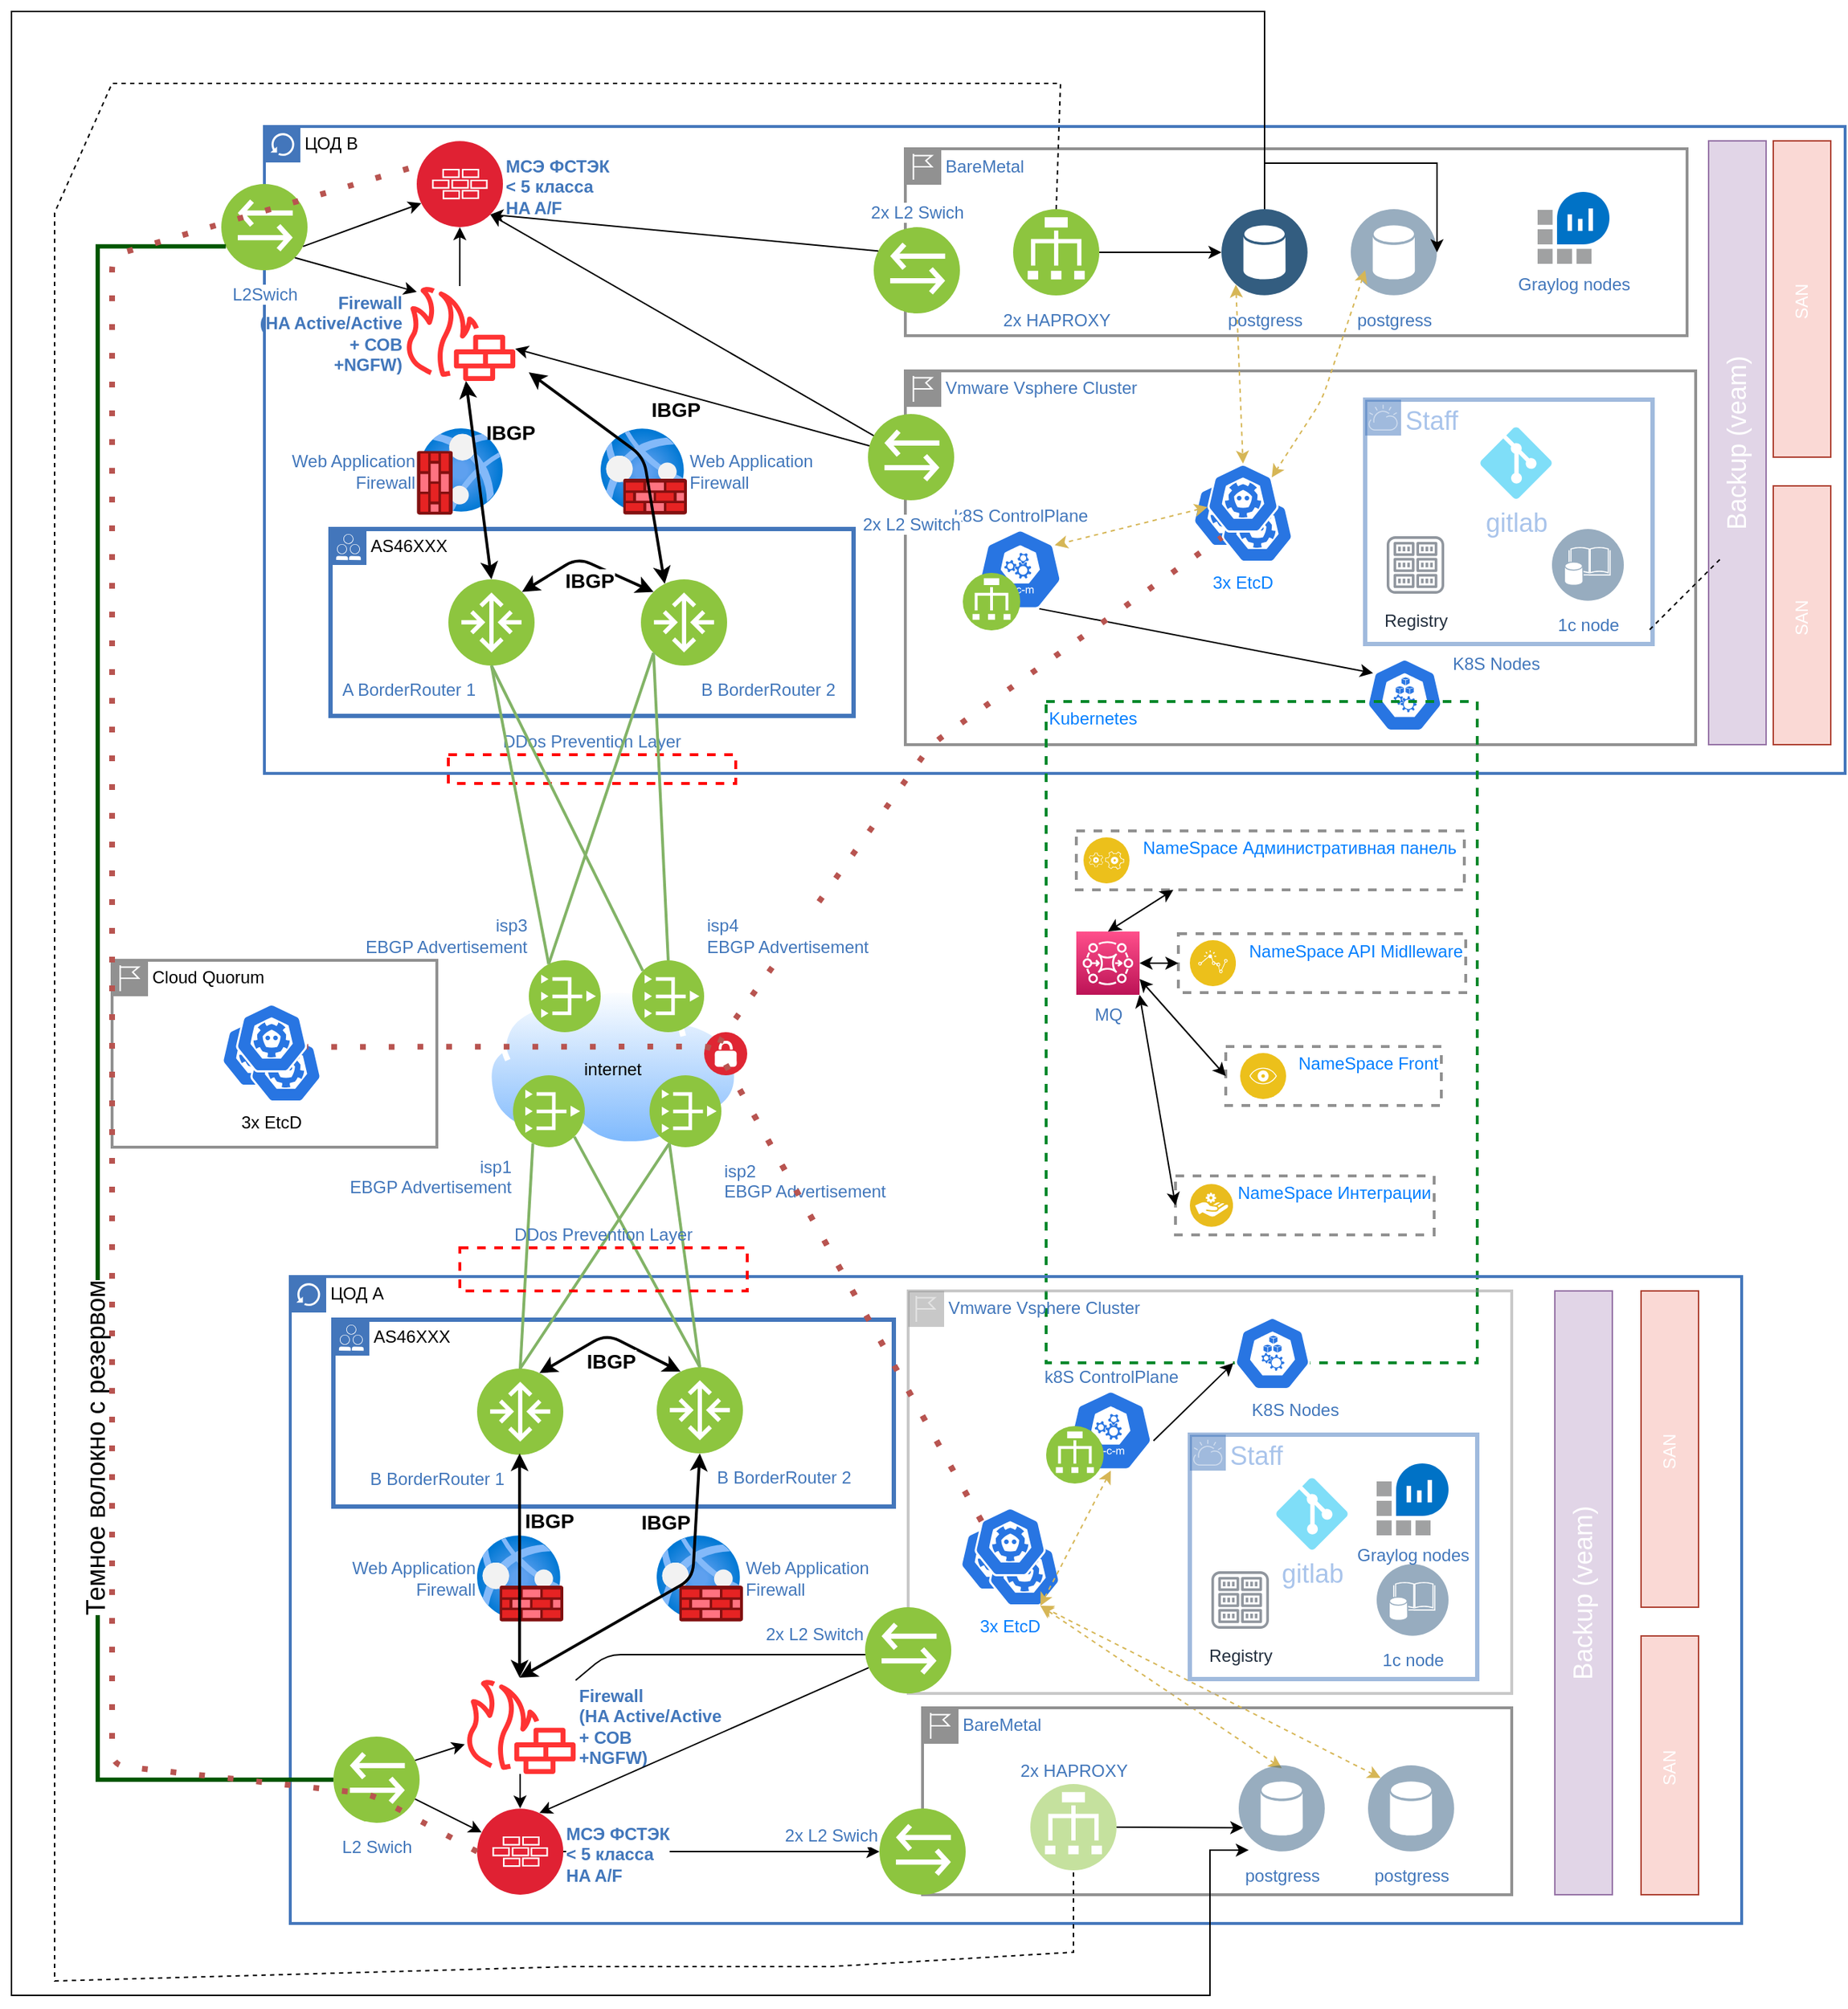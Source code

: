<mxfile version="15.5.8" type="github">
  <diagram id="0d7cefc2-ccd6-e077-73ed-a8e48b0cddf6" name="Page-1">
    <mxGraphModel dx="2591" dy="1579" grid="1" gridSize="10" guides="1" tooltips="1" connect="1" arrows="1" fold="1" page="1" pageScale="1" pageWidth="1169" pageHeight="827" background="none" math="0" shadow="0">
      <root>
        <mxCell id="0" />
        <mxCell id="1" parent="0" />
        <mxCell id="6p8xgRxyjpAE4VFZ0hzJ-107" value="ЦОД B" style="shape=mxgraph.ibm.box;prType=classic;fontStyle=0;verticalAlign=top;align=left;spacingLeft=32;spacingTop=4;fillColor=none;rounded=0;whiteSpace=wrap;html=1;strokeColor=#4376BB;strokeWidth=2;dashed=0;container=1;spacing=-4;collapsible=0;expand=0;recursiveResize=0;" parent="1" vertex="1">
          <mxGeometry x="-844" y="-440" width="1100" height="450" as="geometry" />
        </mxCell>
        <mxCell id="6p8xgRxyjpAE4VFZ0hzJ-170" value="Web Application&lt;br&gt;Firewall" style="aspect=fixed;html=1;points=[];align=right;image;fontSize=12;image=img/lib/azure2/networking/Web_Application_Firewall_Policies_WAF.svg;labelBackgroundColor=none;labelPosition=left;verticalLabelPosition=middle;verticalAlign=middle;fontColor=#4277BB;direction=south;rotation=0;horizontal=1;" parent="6p8xgRxyjpAE4VFZ0hzJ-107" vertex="1">
          <mxGeometry x="106" y="210" width="60" height="60" as="geometry" />
        </mxCell>
        <mxCell id="6p8xgRxyjpAE4VFZ0hzJ-171" value="Web Application&lt;br&gt;Firewall" style="aspect=fixed;html=1;points=[];align=left;image;fontSize=12;image=img/lib/azure2/networking/Web_Application_Firewall_Policies_WAF.svg;labelBackgroundColor=none;labelPosition=right;verticalLabelPosition=middle;verticalAlign=middle;fontColor=#4277BB;" parent="6p8xgRxyjpAE4VFZ0hzJ-107" vertex="1">
          <mxGeometry x="234" y="210" width="60" height="60" as="geometry" />
        </mxCell>
        <mxCell id="6p8xgRxyjpAE4VFZ0hzJ-185" value="Firewall &lt;br&gt;&lt;div align=&quot;left&quot;&gt;(HA Active/Active&lt;br&gt;&lt;/div&gt;+ СОВ&lt;br&gt;+NGFW)" style="sketch=0;outlineConnect=0;fontColor=#4277BB;gradientColor=none;fillColor=#FF3333;strokeColor=none;dashed=0;verticalLabelPosition=middle;verticalAlign=middle;align=right;html=1;fontSize=12;fontStyle=1;aspect=fixed;pointerEvents=1;shape=mxgraph.aws4.generic_firewall;labelBackgroundColor=none;labelPosition=left;labelBorderColor=none;" parent="6p8xgRxyjpAE4VFZ0hzJ-107" vertex="1">
          <mxGeometry x="97" y="111" width="78" height="66" as="geometry" />
        </mxCell>
        <mxCell id="6p8xgRxyjpAE4VFZ0hzJ-196" value="&lt;div&gt;BareMetal&lt;/div&gt;" style="shape=mxgraph.ibm.box;prType=region;fontStyle=0;verticalAlign=top;align=left;spacingLeft=32;spacingTop=4;fillColor=none;rounded=0;whiteSpace=wrap;html=1;strokeColor=#919191;strokeWidth=2;dashed=0;container=1;spacing=-4;collapsible=0;expand=0;recursiveResize=0;labelBackgroundColor=none;labelBorderColor=none;fontSize=12;fontColor=#4277BB;" parent="6p8xgRxyjpAE4VFZ0hzJ-107" vertex="1">
          <mxGeometry x="446" y="15.5" width="544" height="130" as="geometry" />
        </mxCell>
        <mxCell id="6p8xgRxyjpAE4VFZ0hzJ-205" value="2x L2 Swich" style="aspect=fixed;perimeter=ellipsePerimeter;html=1;align=center;shadow=0;dashed=0;fontColor=#4277BB;labelBackgroundColor=#ffffff;fontSize=12;spacingTop=3;image;image=img/lib/ibm/vpc/Bridge.svg;labelBorderColor=none;fillColor=#FF3333;labelPosition=center;verticalLabelPosition=top;verticalAlign=bottom;spacingBottom=1;" parent="6p8xgRxyjpAE4VFZ0hzJ-196" vertex="1">
          <mxGeometry x="-22" y="54.5" width="60" height="60" as="geometry" />
        </mxCell>
        <mxCell id="6p8xgRxyjpAE4VFZ0hzJ-212" value="postgress" style="aspect=fixed;perimeter=ellipsePerimeter;html=1;align=center;shadow=0;dashed=0;fontColor=#4277BB;labelBackgroundColor=#ffffff;fontSize=12;spacingTop=3;image;image=img/lib/ibm/data/data_services.svg;labelBorderColor=none;fillColor=#FF3333;" parent="6p8xgRxyjpAE4VFZ0hzJ-196" vertex="1">
          <mxGeometry x="220" y="42" width="60" height="60" as="geometry" />
        </mxCell>
        <mxCell id="6p8xgRxyjpAE4VFZ0hzJ-213" value="postgress" style="aspect=fixed;perimeter=ellipsePerimeter;html=1;align=center;shadow=0;dashed=0;fontColor=#4277BB;labelBackgroundColor=none;fontSize=12;spacingTop=3;image;image=img/lib/ibm/data/data_services.svg;labelBorderColor=none;fillColor=#FF3333;fillOpacity=50;" parent="6p8xgRxyjpAE4VFZ0hzJ-196" vertex="1">
          <mxGeometry x="310" y="42" width="60" height="60" as="geometry" />
        </mxCell>
        <mxCell id="6p8xgRxyjpAE4VFZ0hzJ-216" value="" style="edgeStyle=elbowEdgeStyle;rounded=0;elbow=vertical;html=1;labelBackgroundColor=#ffffff;startArrow=none;startFill=0;endArrow=classic;endFill=1;jettySize=auto;orthogonalLoop=1;strokeWidth=1;fontSize=14;fontColor=#4277BB;exitX=0.5;exitY=0;exitDx=0;exitDy=0;entryX=1;entryY=0.5;entryDx=0;entryDy=0;" parent="6p8xgRxyjpAE4VFZ0hzJ-196" source="6p8xgRxyjpAE4VFZ0hzJ-212" target="6p8xgRxyjpAE4VFZ0hzJ-213" edge="1">
          <mxGeometry width="60" height="60" relative="1" as="geometry">
            <mxPoint x="130" y="100" as="sourcePoint" />
            <mxPoint x="190" y="40" as="targetPoint" />
            <Array as="points">
              <mxPoint x="310" y="10" />
              <mxPoint x="310" y="66" />
              <mxPoint x="140" y="74" />
            </Array>
          </mxGeometry>
        </mxCell>
        <mxCell id="6p8xgRxyjpAE4VFZ0hzJ-219" value="2x HAPROXY&lt;br&gt;" style="aspect=fixed;perimeter=ellipsePerimeter;html=1;align=center;shadow=0;dashed=0;fontColor=#4277BB;labelBackgroundColor=#ffffff;fontSize=12;spacingTop=3;image;image=img/lib/ibm/vpc/LoadBalancer.svg;labelBorderColor=none;fillColor=#FF3333;labelPosition=center;verticalLabelPosition=bottom;verticalAlign=top;" parent="6p8xgRxyjpAE4VFZ0hzJ-196" vertex="1">
          <mxGeometry x="75" y="42" width="60" height="60" as="geometry" />
        </mxCell>
        <mxCell id="6p8xgRxyjpAE4VFZ0hzJ-225" value="" style="html=1;labelBackgroundColor=#ffffff;endArrow=classic;endFill=1;endSize=6;jettySize=auto;orthogonalLoop=1;strokeWidth=1;fontSize=14;rounded=1;fontColor=#4277BB;exitX=1;exitY=0.5;exitDx=0;exitDy=0;" parent="6p8xgRxyjpAE4VFZ0hzJ-196" source="6p8xgRxyjpAE4VFZ0hzJ-219" target="6p8xgRxyjpAE4VFZ0hzJ-212" edge="1">
          <mxGeometry width="60" height="60" relative="1" as="geometry">
            <mxPoint x="150" y="110" as="sourcePoint" />
            <mxPoint x="210" y="50" as="targetPoint" />
          </mxGeometry>
        </mxCell>
        <mxCell id="6p8xgRxyjpAE4VFZ0hzJ-256" value="&lt;div&gt;Graylog nodes&lt;br&gt;&lt;/div&gt;&lt;div&gt;&lt;br&gt;&lt;/div&gt;" style="sketch=0;aspect=fixed;html=1;points=[];align=center;image;fontSize=12;image=img/lib/mscae/Log_Analytics_Workspaces.svg;labelBackgroundColor=none;labelBorderColor=none;fontColor=#4277BB;fillColor=#FF3333;" parent="6p8xgRxyjpAE4VFZ0hzJ-196" vertex="1">
          <mxGeometry x="440" y="30" width="50" height="50" as="geometry" />
        </mxCell>
        <mxCell id="6p8xgRxyjpAE4VFZ0hzJ-258" value="Backup (veam)" style="rounded=0;whiteSpace=wrap;html=1;labelBackgroundColor=none;labelBorderColor=none;fontSize=18;fillColor=#e1d5e7;align=center;strokeColor=#9673a6;fontColor=#FFFFFF;direction=east;horizontal=0;" parent="6p8xgRxyjpAE4VFZ0hzJ-107" vertex="1">
          <mxGeometry x="1005" y="10" width="40" height="420" as="geometry" />
        </mxCell>
        <mxCell id="6p8xgRxyjpAE4VFZ0hzJ-259" value="SAN&amp;nbsp; " style="rounded=0;whiteSpace=wrap;html=1;labelBackgroundColor=none;labelBorderColor=none;fontSize=12;fillColor=#fad9d5;align=center;strokeColor=#ae4132;horizontal=0;fontColor=#FFFFFF;" parent="6p8xgRxyjpAE4VFZ0hzJ-107" vertex="1">
          <mxGeometry x="1050" y="10" width="40" height="220" as="geometry" />
        </mxCell>
        <mxCell id="6p8xgRxyjpAE4VFZ0hzJ-260" value="SAN&amp;nbsp; " style="rounded=0;whiteSpace=wrap;html=1;labelBackgroundColor=none;labelBorderColor=none;fontSize=12;fillColor=#fad9d5;align=center;strokeColor=#ae4132;horizontal=0;fontColor=#FFFFFF;" parent="6p8xgRxyjpAE4VFZ0hzJ-107" vertex="1">
          <mxGeometry x="1050" y="250" width="40" height="180" as="geometry" />
        </mxCell>
        <mxCell id="6p8xgRxyjpAE4VFZ0hzJ-334" value="L2Swich" style="aspect=fixed;perimeter=ellipsePerimeter;html=1;align=center;shadow=0;dashed=0;fontColor=#4277BB;labelBackgroundColor=#ffffff;fontSize=12;spacingTop=3;image;image=img/lib/ibm/vpc/Bridge.svg;labelBorderColor=none;fillColor=#FF99FF;" parent="6p8xgRxyjpAE4VFZ0hzJ-107" vertex="1">
          <mxGeometry x="-30" y="40" width="60" height="60" as="geometry" />
        </mxCell>
        <mxCell id="6p8xgRxyjpAE4VFZ0hzJ-335" value="" style="html=1;labelBackgroundColor=#ffffff;endArrow=classic;endFill=1;endSize=6;jettySize=auto;orthogonalLoop=1;strokeWidth=1;fontSize=14;rounded=1;fontColor=#009900;curved=1;exitX=1;exitY=1;exitDx=0;exitDy=0;entryX=0.111;entryY=0.061;entryDx=0;entryDy=0;entryPerimeter=0;" parent="6p8xgRxyjpAE4VFZ0hzJ-107" source="6p8xgRxyjpAE4VFZ0hzJ-334" target="6p8xgRxyjpAE4VFZ0hzJ-185" edge="1">
          <mxGeometry width="60" height="60" relative="1" as="geometry">
            <mxPoint x="-70" y="537" as="sourcePoint" />
            <mxPoint x="-10" y="477" as="targetPoint" />
          </mxGeometry>
        </mxCell>
        <mxCell id="6p8xgRxyjpAE4VFZ0hzJ-195" value="Vmware Vsphere Cluster" style="shape=mxgraph.ibm.box;prType=region;fontStyle=0;verticalAlign=top;align=left;spacingLeft=32;spacingTop=4;fillColor=none;rounded=0;whiteSpace=wrap;html=1;strokeColor=#919191;strokeWidth=2;dashed=0;container=1;spacing=-4;collapsible=0;expand=0;recursiveResize=0;labelBackgroundColor=none;labelBorderColor=none;fontSize=12;fontColor=#4277BB;" parent="6p8xgRxyjpAE4VFZ0hzJ-107" vertex="1">
          <mxGeometry x="446" y="170" width="550" height="260" as="geometry" />
        </mxCell>
        <mxCell id="6p8xgRxyjpAE4VFZ0hzJ-234" value="" style="html=1;labelBackgroundColor=#ffffff;endArrow=classic;endFill=1;endSize=6;jettySize=auto;orthogonalLoop=1;strokeWidth=1;fontSize=14;rounded=1;fontColor=#007FFF;exitX=0.72;exitY=0.99;exitDx=0;exitDy=0;exitPerimeter=0;entryX=0.1;entryY=0.2;entryDx=0;entryDy=0;entryPerimeter=0;" parent="6p8xgRxyjpAE4VFZ0hzJ-195" source="6p8xgRxyjpAE4VFZ0hzJ-230" target="6p8xgRxyjpAE4VFZ0hzJ-231" edge="1">
          <mxGeometry width="60" height="60" relative="1" as="geometry">
            <mxPoint x="80" y="130" as="sourcePoint" />
            <mxPoint x="140" y="70" as="targetPoint" />
          </mxGeometry>
        </mxCell>
        <mxCell id="6p8xgRxyjpAE4VFZ0hzJ-231" value="K8S Nodes" style="sketch=0;html=1;dashed=0;whitespace=wrap;fillColor=#2875E2;strokeColor=#ffffff;points=[[0.005,0.63,0],[0.1,0.2,0],[0.9,0.2,0],[0.5,0,0],[0.995,0.63,0],[0.72,0.99,0],[0.5,1,0],[0.28,0.99,0]];shape=mxgraph.kubernetes.icon;prIcon=node;labelBackgroundColor=none;labelBorderColor=none;fontSize=12;fontColor=#4277BB;align=left;labelPosition=right;verticalLabelPosition=top;verticalAlign=bottom;spacingLeft=0;spacingBottom=-17;spacingRight=30;spacing=6;" parent="6p8xgRxyjpAE4VFZ0hzJ-195" vertex="1">
          <mxGeometry x="320" y="200" width="55" height="51" as="geometry" />
        </mxCell>
        <mxCell id="6p8xgRxyjpAE4VFZ0hzJ-284" value="Kubernetes" style="fontStyle=0;verticalAlign=top;align=left;spacingTop=-2;fillColor=none;rounded=0;whiteSpace=wrap;html=1;strokeColor=#00882B;strokeWidth=2;dashed=1;container=1;collapsible=0;expand=0;recursiveResize=0;labelBackgroundColor=none;labelBorderColor=none;fontSize=12;fontColor=#007FFF;" parent="6p8xgRxyjpAE4VFZ0hzJ-195" vertex="1">
          <mxGeometry x="98" y="230" width="300" height="460" as="geometry" />
        </mxCell>
        <mxCell id="6p8xgRxyjpAE4VFZ0hzJ-285" value="NameSpace Административная панель&amp;nbsp; " style="fontStyle=0;verticalAlign=top;align=right;spacingTop=-2;fillColor=none;rounded=0;whiteSpace=wrap;html=1;strokeColor=#919191;strokeWidth=2;dashed=1;container=1;collapsible=0;expand=0;recursiveResize=0;labelBackgroundColor=none;labelBorderColor=none;fontSize=12;fontColor=#007FFF;" parent="6p8xgRxyjpAE4VFZ0hzJ-284" vertex="1">
          <mxGeometry x="21" y="90" width="270" height="41" as="geometry" />
        </mxCell>
        <mxCell id="6p8xgRxyjpAE4VFZ0hzJ-286" value="" style="aspect=fixed;perimeter=ellipsePerimeter;html=1;align=center;shadow=0;dashed=0;fontColor=#4277BB;labelBackgroundColor=#ffffff;fontSize=12;spacingTop=3;image;image=img/lib/ibm/applications/application_logic.svg;labelBorderColor=none;fillColor=#FF3333;" parent="6p8xgRxyjpAE4VFZ0hzJ-285" vertex="1">
          <mxGeometry x="5" y="4.5" width="32" height="32" as="geometry" />
        </mxCell>
        <mxCell id="6p8xgRxyjpAE4VFZ0hzJ-287" value="NameSpace API Midlleware " style="fontStyle=0;verticalAlign=top;align=right;spacingTop=-2;fillColor=none;rounded=0;whiteSpace=wrap;html=1;strokeColor=#919191;strokeWidth=2;dashed=1;container=1;collapsible=0;expand=0;recursiveResize=0;labelBackgroundColor=none;labelBorderColor=none;fontSize=12;fontColor=#007FFF;" parent="6p8xgRxyjpAE4VFZ0hzJ-284" vertex="1">
          <mxGeometry x="92" y="161.5" width="200" height="41" as="geometry" />
        </mxCell>
        <mxCell id="6p8xgRxyjpAE4VFZ0hzJ-288" value="" style="aspect=fixed;perimeter=ellipsePerimeter;html=1;align=center;shadow=0;dashed=0;fontColor=#4277BB;labelBackgroundColor=#ffffff;fontSize=12;spacingTop=3;image;image=img/lib/ibm/applications/actionable_insight.svg;labelBorderColor=none;fillColor=#FF3333;" parent="6p8xgRxyjpAE4VFZ0hzJ-287" vertex="1">
          <mxGeometry x="8" y="4.5" width="32" height="32" as="geometry" />
        </mxCell>
        <mxCell id="6p8xgRxyjpAE4VFZ0hzJ-289" value="NameSpace Front " style="fontStyle=0;verticalAlign=top;align=right;spacingTop=-2;fillColor=none;rounded=0;whiteSpace=wrap;html=1;strokeColor=#919191;strokeWidth=2;dashed=1;container=1;collapsible=0;expand=0;recursiveResize=0;labelBackgroundColor=none;labelBorderColor=none;fontSize=12;fontColor=#007FFF;" parent="6p8xgRxyjpAE4VFZ0hzJ-284" vertex="1">
          <mxGeometry x="125" y="240" width="150" height="41" as="geometry" />
        </mxCell>
        <mxCell id="6p8xgRxyjpAE4VFZ0hzJ-290" value="" style="aspect=fixed;perimeter=ellipsePerimeter;html=1;align=center;shadow=0;dashed=0;fontColor=#4277BB;labelBackgroundColor=#ffffff;fontSize=12;spacingTop=3;image;image=img/lib/ibm/applications/visualization.svg;labelBorderColor=none;fillColor=#FF3333;" parent="6p8xgRxyjpAE4VFZ0hzJ-289" vertex="1">
          <mxGeometry x="10" y="4.5" width="32" height="32" as="geometry" />
        </mxCell>
        <mxCell id="6p8xgRxyjpAE4VFZ0hzJ-291" value="NameSpace Интеграции" style="fontStyle=0;verticalAlign=top;align=right;spacingTop=-2;fillColor=none;rounded=0;whiteSpace=wrap;html=1;strokeColor=#919191;strokeWidth=2;dashed=1;container=1;collapsible=0;expand=0;recursiveResize=0;labelBackgroundColor=none;labelBorderColor=none;fontSize=12;fontColor=#007FFF;" parent="6p8xgRxyjpAE4VFZ0hzJ-284" vertex="1">
          <mxGeometry x="90" y="330" width="180" height="41" as="geometry" />
        </mxCell>
        <mxCell id="6p8xgRxyjpAE4VFZ0hzJ-292" value="" style="aspect=fixed;perimeter=ellipsePerimeter;html=1;align=center;shadow=0;dashed=0;fontColor=#4277BB;labelBackgroundColor=#ffffff;fontSize=12;spacingTop=3;image;image=img/lib/ibm/applications/service_broker.svg;labelBorderColor=none;fillColor=#FF3333;" parent="6p8xgRxyjpAE4VFZ0hzJ-291" vertex="1">
          <mxGeometry x="10" y="5.5" width="30" height="30" as="geometry" />
        </mxCell>
        <mxCell id="6p8xgRxyjpAE4VFZ0hzJ-294" value="MQ" style="sketch=0;points=[[0,0,0],[0.25,0,0],[0.5,0,0],[0.75,0,0],[1,0,0],[0,1,0],[0.25,1,0],[0.5,1,0],[0.75,1,0],[1,1,0],[0,0.25,0],[0,0.5,0],[0,0.75,0],[1,0.25,0],[1,0.5,0],[1,0.75,0]];outlineConnect=0;fontColor=#4277BB;gradientColor=#FF4F8B;gradientDirection=north;fillColor=#BC1356;strokeColor=#ffffff;dashed=0;verticalLabelPosition=bottom;verticalAlign=top;align=center;html=1;fontSize=12;fontStyle=0;aspect=fixed;shape=mxgraph.aws4.resourceIcon;resIcon=mxgraph.aws4.mq;labelBackgroundColor=none;labelBorderColor=none;" parent="6p8xgRxyjpAE4VFZ0hzJ-284" vertex="1">
          <mxGeometry x="21" y="160" width="44" height="44" as="geometry" />
        </mxCell>
        <mxCell id="6p8xgRxyjpAE4VFZ0hzJ-295" value="" style="endArrow=classic;startArrow=classic;html=1;rounded=1;labelBackgroundColor=none;fontSize=12;fontColor=#4277BB;strokeWidth=1;exitX=1;exitY=0.5;exitDx=0;exitDy=0;exitPerimeter=0;entryX=0;entryY=0.5;entryDx=0;entryDy=0;" parent="6p8xgRxyjpAE4VFZ0hzJ-284" source="6p8xgRxyjpAE4VFZ0hzJ-294" target="6p8xgRxyjpAE4VFZ0hzJ-287" edge="1">
          <mxGeometry width="50" height="50" relative="1" as="geometry">
            <mxPoint x="30" y="120" as="sourcePoint" />
            <mxPoint x="80" y="70" as="targetPoint" />
          </mxGeometry>
        </mxCell>
        <mxCell id="6p8xgRxyjpAE4VFZ0hzJ-296" value="" style="endArrow=classic;startArrow=classic;html=1;rounded=1;labelBackgroundColor=none;fontSize=12;fontColor=#4277BB;strokeWidth=1;entryX=0;entryY=0.5;entryDx=0;entryDy=0;exitX=1;exitY=0.75;exitDx=0;exitDy=0;exitPerimeter=0;" parent="6p8xgRxyjpAE4VFZ0hzJ-284" source="6p8xgRxyjpAE4VFZ0hzJ-294" target="6p8xgRxyjpAE4VFZ0hzJ-289" edge="1">
          <mxGeometry width="50" height="50" relative="1" as="geometry">
            <mxPoint x="40" y="240" as="sourcePoint" />
            <mxPoint x="90" y="190" as="targetPoint" />
          </mxGeometry>
        </mxCell>
        <mxCell id="6p8xgRxyjpAE4VFZ0hzJ-297" value="" style="endArrow=classic;startArrow=classic;html=1;rounded=1;labelBackgroundColor=none;fontSize=12;fontColor=#4277BB;strokeWidth=1;entryX=0;entryY=0.5;entryDx=0;entryDy=0;exitX=1;exitY=1;exitDx=0;exitDy=0;exitPerimeter=0;" parent="6p8xgRxyjpAE4VFZ0hzJ-284" source="6p8xgRxyjpAE4VFZ0hzJ-294" target="6p8xgRxyjpAE4VFZ0hzJ-291" edge="1">
          <mxGeometry width="50" height="50" relative="1" as="geometry">
            <mxPoint x="30" y="230" as="sourcePoint" />
            <mxPoint x="80" y="180" as="targetPoint" />
          </mxGeometry>
        </mxCell>
        <mxCell id="6p8xgRxyjpAE4VFZ0hzJ-391" value="" style="html=1;labelBackgroundColor=#ffffff;startArrow=classic;startFill=1;startSize=6;endArrow=classic;endFill=1;endSize=6;jettySize=auto;orthogonalLoop=1;strokeWidth=1;fontSize=14;rounded=1;fontColor=#000000;entryX=0.25;entryY=1;entryDx=0;entryDy=0;exitX=0.5;exitY=0;exitDx=0;exitDy=0;exitPerimeter=0;" parent="6p8xgRxyjpAE4VFZ0hzJ-284" source="6p8xgRxyjpAE4VFZ0hzJ-294" target="6p8xgRxyjpAE4VFZ0hzJ-285" edge="1">
          <mxGeometry width="60" height="60" relative="1" as="geometry">
            <mxPoint x="-90" y="400" as="sourcePoint" />
            <mxPoint x="-30" y="340" as="targetPoint" />
          </mxGeometry>
        </mxCell>
        <mxCell id="6p8xgRxyjpAE4VFZ0hzJ-365" value="" style="group" parent="6p8xgRxyjpAE4VFZ0hzJ-195" vertex="1" connectable="0">
          <mxGeometry x="40" y="110" width="70" height="70.5" as="geometry" />
        </mxCell>
        <mxCell id="6p8xgRxyjpAE4VFZ0hzJ-230" value="k8S ControlPlane" style="sketch=0;html=1;dashed=0;whitespace=wrap;fillColor=#2875E2;strokeColor=#ffffff;points=[[0.005,0.63,0],[0.1,0.2,0],[0.9,0.2,0],[0.5,0,0],[0.995,0.63,0],[0.72,0.99,0],[0.5,1,0],[0.28,0.99,0]];shape=mxgraph.kubernetes.icon;prIcon=c_c_m;labelBackgroundColor=none;labelBorderColor=none;fontSize=12;fontColor=#4277BB;align=center;labelPosition=center;verticalLabelPosition=top;verticalAlign=bottom;" parent="6p8xgRxyjpAE4VFZ0hzJ-365" vertex="1">
          <mxGeometry x="10" width="60" height="56" as="geometry" />
        </mxCell>
        <mxCell id="6p8xgRxyjpAE4VFZ0hzJ-326" value="" style="aspect=fixed;perimeter=ellipsePerimeter;html=1;align=center;shadow=0;dashed=0;fontColor=#4277BB;labelBackgroundColor=#ffffff;fontSize=12;spacingTop=3;image;image=img/lib/ibm/vpc/LoadBalancer.svg;labelBorderColor=none;fillColor=#FF3333;labelPosition=center;verticalLabelPosition=top;verticalAlign=bottom;" parent="6p8xgRxyjpAE4VFZ0hzJ-365" vertex="1">
          <mxGeometry y="30.5" width="40" height="40" as="geometry" />
        </mxCell>
        <mxCell id="6p8xgRxyjpAE4VFZ0hzJ-377" value="Staff" style="shape=mxgraph.ibm.box;prType=cloud;fontStyle=0;verticalAlign=top;align=left;spacingLeft=32;spacingTop=4;fillColor=none;rounded=0;whiteSpace=wrap;html=1;strokeColor=#4376BB;strokeWidth=3;dashed=0;container=1;spacing=-4;collapsible=0;expand=0;recursiveResize=0;labelBackgroundColor=none;labelBorderColor=none;fontSize=18;fontColor=#A9C4EB;opacity=50;" parent="6p8xgRxyjpAE4VFZ0hzJ-195" vertex="1">
          <mxGeometry x="320" y="20" width="200" height="170" as="geometry" />
        </mxCell>
        <mxCell id="6p8xgRxyjpAE4VFZ0hzJ-378" value="Registry" style="sketch=0;outlineConnect=0;fontColor=#232F3E;gradientColor=none;strokeColor=#232F3E;fillColor=#ffffff;dashed=0;verticalLabelPosition=bottom;verticalAlign=top;align=center;html=1;fontSize=12;fontStyle=0;aspect=fixed;shape=mxgraph.aws4.resourceIcon;resIcon=mxgraph.aws4.registry;labelBackgroundColor=none;labelBorderColor=none;opacity=50;" parent="6p8xgRxyjpAE4VFZ0hzJ-377" vertex="1">
          <mxGeometry x="10" y="90" width="50" height="50" as="geometry" />
        </mxCell>
        <mxCell id="6p8xgRxyjpAE4VFZ0hzJ-379" value="gitlab" style="verticalLabelPosition=bottom;html=1;verticalAlign=top;align=center;strokeColor=none;fillColor=#00BEF2;shape=mxgraph.azure.git_repository;labelBackgroundColor=none;labelBorderColor=none;fontSize=18;fontColor=#A9C4EB;opacity=50;" parent="6p8xgRxyjpAE4VFZ0hzJ-377" vertex="1">
          <mxGeometry x="80" y="19" width="50" height="50" as="geometry" />
        </mxCell>
        <mxCell id="6p8xgRxyjpAE4VFZ0hzJ-380" value="1c node" style="aspect=fixed;perimeter=ellipsePerimeter;html=1;align=center;shadow=0;dashed=0;fontColor=#4277BB;labelBackgroundColor=#ffffff;fontSize=12;spacingTop=3;image;image=img/lib/ibm/data/enterprise_data.svg;labelBorderColor=none;fillColor=#A9C4EB;opacity=50;" parent="6p8xgRxyjpAE4VFZ0hzJ-377" vertex="1">
          <mxGeometry x="130" y="90" width="50" height="50" as="geometry" />
        </mxCell>
        <mxCell id="6p8xgRxyjpAE4VFZ0hzJ-208" value="3x EtcD" style="group;labelPadding=300;labelPosition=center;verticalLabelPosition=bottom;align=center;verticalAlign=top;fontColor=#007FFF;" parent="6p8xgRxyjpAE4VFZ0hzJ-195" vertex="1" connectable="0">
          <mxGeometry x="200" y="64.5" width="70" height="69" as="geometry" />
        </mxCell>
        <mxCell id="6p8xgRxyjpAE4VFZ0hzJ-209" value="" style="sketch=0;html=1;dashed=0;whitespace=wrap;fillColor=#2875E2;strokeColor=#ffffff;points=[[0.005,0.63,0],[0.1,0.2,0],[0.9,0.2,0],[0.5,0,0],[0.995,0.63,0],[0.72,0.99,0],[0.5,1,0],[0.28,0.99,0]];shape=mxgraph.kubernetes.icon;prIcon=etcd" parent="6p8xgRxyjpAE4VFZ0hzJ-208" vertex="1">
          <mxGeometry y="10" width="50" height="48" as="geometry" />
        </mxCell>
        <mxCell id="6p8xgRxyjpAE4VFZ0hzJ-210" value="" style="sketch=0;html=1;dashed=0;whitespace=wrap;fillColor=#2875E2;strokeColor=#ffffff;points=[[0.005,0.63,0],[0.1,0.2,0],[0.9,0.2,0],[0.5,0,0],[0.995,0.63,0],[0.72,0.99,0],[0.5,1,0],[0.28,0.99,0]];shape=mxgraph.kubernetes.icon;prIcon=etcd" parent="6p8xgRxyjpAE4VFZ0hzJ-208" vertex="1">
          <mxGeometry x="20" y="21" width="50" height="48" as="geometry" />
        </mxCell>
        <mxCell id="6p8xgRxyjpAE4VFZ0hzJ-211" value="" style="sketch=0;html=1;dashed=0;whitespace=wrap;fillColor=#2875E2;strokeColor=#ffffff;points=[[0.005,0.63,0],[0.1,0.2,0],[0.9,0.2,0],[0.5,0,0],[0.995,0.63,0],[0.72,0.99,0],[0.5,1,0],[0.28,0.99,0]];shape=mxgraph.kubernetes.icon;prIcon=etcd" parent="6p8xgRxyjpAE4VFZ0hzJ-208" vertex="1">
          <mxGeometry x="10" width="50" height="48" as="geometry" />
        </mxCell>
        <mxCell id="6p8xgRxyjpAE4VFZ0hzJ-399" value="" style="html=1;labelBackgroundColor=#ffffff;startArrow=classic;startFill=1;startSize=6;endArrow=classic;endFill=1;endSize=6;jettySize=auto;orthogonalLoop=1;strokeWidth=1;dashed=1;fontSize=14;rounded=1;fontColor=#4277BB;fillColor=#fff2cc;strokeColor=#d6b656;entryX=0.9;entryY=0.2;entryDx=0;entryDy=0;entryPerimeter=0;exitX=0.005;exitY=0.63;exitDx=0;exitDy=0;exitPerimeter=0;" parent="6p8xgRxyjpAE4VFZ0hzJ-195" source="6p8xgRxyjpAE4VFZ0hzJ-211" target="6p8xgRxyjpAE4VFZ0hzJ-230" edge="1">
          <mxGeometry width="60" height="60" relative="1" as="geometry">
            <mxPoint x="230" y="-60" as="sourcePoint" />
            <mxPoint x="300" y="188.5" as="targetPoint" />
          </mxGeometry>
        </mxCell>
        <mxCell id="6p8xgRxyjpAE4VFZ0hzJ-224" value="" style="html=1;labelBackgroundColor=#ffffff;startArrow=classic;startFill=1;startSize=6;endArrow=classic;endFill=1;endSize=6;jettySize=auto;orthogonalLoop=1;strokeWidth=1;dashed=1;fontSize=14;rounded=1;fontColor=#4277BB;fillColor=#fff2cc;strokeColor=#d6b656;entryX=0.9;entryY=0.2;entryDx=0;entryDy=0;entryPerimeter=0;" parent="6p8xgRxyjpAE4VFZ0hzJ-107" target="6p8xgRxyjpAE4VFZ0hzJ-211" edge="1">
          <mxGeometry width="60" height="60" relative="1" as="geometry">
            <mxPoint x="766" y="100" as="sourcePoint" />
            <mxPoint x="746" y="348.5" as="targetPoint" />
            <Array as="points">
              <mxPoint x="736" y="190" />
            </Array>
          </mxGeometry>
        </mxCell>
        <mxCell id="6p8xgRxyjpAE4VFZ0hzJ-223" value="" style="html=1;labelBackgroundColor=#ffffff;startArrow=classic;startFill=1;startSize=6;endArrow=classic;endFill=1;endSize=6;jettySize=auto;orthogonalLoop=1;strokeWidth=1;dashed=1;fontSize=14;rounded=1;fontColor=#4277BB;fillColor=#fff2cc;strokeColor=#d6b656;entryX=0.5;entryY=0;entryDx=0;entryDy=0;entryPerimeter=0;" parent="6p8xgRxyjpAE4VFZ0hzJ-107" target="6p8xgRxyjpAE4VFZ0hzJ-211" edge="1">
          <mxGeometry width="60" height="60" relative="1" as="geometry">
            <mxPoint x="676" y="110" as="sourcePoint" />
            <mxPoint x="746" y="358.5" as="targetPoint" />
            <Array as="points">
              <mxPoint x="676" y="110" />
            </Array>
          </mxGeometry>
        </mxCell>
        <mxCell id="6p8xgRxyjpAE4VFZ0hzJ-203" value="2x L2 Switch" style="aspect=fixed;perimeter=ellipsePerimeter;html=1;align=center;shadow=0;dashed=0;fontColor=#4277BB;labelBackgroundColor=#ffffff;fontSize=12;spacingTop=3;image;image=img/lib/ibm/vpc/Bridge.svg;labelBorderColor=none;fillColor=#FF3333;labelPosition=center;verticalLabelPosition=bottom;verticalAlign=top;spacingBottom=25;" parent="6p8xgRxyjpAE4VFZ0hzJ-107" vertex="1">
          <mxGeometry x="420" y="200" width="60" height="60" as="geometry" />
        </mxCell>
        <mxCell id="6p8xgRxyjpAE4VFZ0hzJ-193" value="МСЭ ФСТЭК&lt;br&gt;&amp;lt; 5 класса&lt;br&gt;&lt;div&gt;HA A/F&lt;/div&gt;" style="aspect=fixed;perimeter=ellipsePerimeter;html=1;align=left;shadow=0;dashed=0;fontColor=#4277BB;labelBackgroundColor=#ffffff;fontSize=12;spacingTop=3;image;image=img/lib/ibm/security/firewall.svg;labelBorderColor=none;fillColor=#FF3333;labelPosition=right;verticalLabelPosition=middle;verticalAlign=middle;fontStyle=1" parent="6p8xgRxyjpAE4VFZ0hzJ-107" vertex="1">
          <mxGeometry x="106" y="10" width="60" height="60" as="geometry" />
        </mxCell>
        <mxCell id="6p8xgRxyjpAE4VFZ0hzJ-339" value="" style="html=1;labelBackgroundColor=#ffffff;endArrow=classic;endFill=1;endSize=6;jettySize=auto;orthogonalLoop=1;strokeWidth=1;fontSize=14;rounded=1;fontColor=#009900;curved=1;exitX=1;exitY=0.75;exitDx=0;exitDy=0;entryX=0;entryY=0.75;entryDx=0;entryDy=0;" parent="6p8xgRxyjpAE4VFZ0hzJ-107" source="6p8xgRxyjpAE4VFZ0hzJ-334" target="6p8xgRxyjpAE4VFZ0hzJ-193" edge="1">
          <mxGeometry width="60" height="60" relative="1" as="geometry">
            <mxPoint x="-740" y="730" as="sourcePoint" />
            <mxPoint x="-650" y="670" as="targetPoint" />
          </mxGeometry>
        </mxCell>
        <mxCell id="6p8xgRxyjpAE4VFZ0hzJ-194" value="" style="edgeStyle=orthogonalEdgeStyle;rounded=1;orthogonalLoop=1;jettySize=auto;html=1;labelBackgroundColor=none;fontSize=12;fontColor=#4277BB;strokeWidth=1;" parent="6p8xgRxyjpAE4VFZ0hzJ-107" source="6p8xgRxyjpAE4VFZ0hzJ-185" target="6p8xgRxyjpAE4VFZ0hzJ-193" edge="1">
          <mxGeometry relative="1" as="geometry" />
        </mxCell>
        <mxCell id="6p8xgRxyjpAE4VFZ0hzJ-201" value="" style="html=1;labelBackgroundColor=#ffffff;endArrow=classic;endFill=1;endSize=6;jettySize=auto;orthogonalLoop=1;strokeWidth=1;fontSize=14;rounded=1;fontColor=#4277BB;entryX=1;entryY=1;entryDx=0;entryDy=0;" parent="6p8xgRxyjpAE4VFZ0hzJ-107" source="6p8xgRxyjpAE4VFZ0hzJ-203" target="6p8xgRxyjpAE4VFZ0hzJ-193" edge="1">
          <mxGeometry width="60" height="60" relative="1" as="geometry">
            <mxPoint y="410" as="sourcePoint" />
            <mxPoint x="419" y="280" as="targetPoint" />
          </mxGeometry>
        </mxCell>
        <mxCell id="6p8xgRxyjpAE4VFZ0hzJ-145" value="AS46XXX" style="shape=mxgraph.ibm.box;prType=public;fontStyle=0;verticalAlign=top;align=left;spacingLeft=32;spacingTop=4;fillColor=none;rounded=0;whiteSpace=wrap;html=1;strokeColor=#4376BB;strokeWidth=3;dashed=0;container=1;spacing=-4;collapsible=0;expand=0;recursiveResize=0;labelBackgroundColor=none;" parent="6p8xgRxyjpAE4VFZ0hzJ-107" vertex="1">
          <mxGeometry x="46" y="280" width="364" height="130" as="geometry" />
        </mxCell>
        <mxCell id="6p8xgRxyjpAE4VFZ0hzJ-127" value="B BorderRouter 2" style="aspect=fixed;perimeter=ellipsePerimeter;html=1;align=left;shadow=0;dashed=0;fontColor=#4277BB;labelBackgroundColor=#ffffff;fontSize=12;spacingTop=3;image;image=img/lib/ibm/vpc/Router.svg;labelPosition=right;verticalLabelPosition=bottom;verticalAlign=top;spacingLeft=-20;" parent="6p8xgRxyjpAE4VFZ0hzJ-145" vertex="1">
          <mxGeometry x="216" y="35" width="60" height="60" as="geometry" />
        </mxCell>
        <mxCell id="6p8xgRxyjpAE4VFZ0hzJ-126" value="A BorderRouter 1" style="aspect=fixed;perimeter=ellipsePerimeter;html=1;align=right;shadow=0;dashed=0;fontColor=#4277BB;labelBackgroundColor=#ffffff;fontSize=12;spacingTop=3;image;image=img/lib/ibm/vpc/Router.svg;labelPosition=left;verticalLabelPosition=bottom;verticalAlign=top;spacingLeft=0;spacingRight=-20;" parent="6p8xgRxyjpAE4VFZ0hzJ-145" vertex="1">
          <mxGeometry x="82" y="35" width="60" height="60" as="geometry" />
        </mxCell>
        <mxCell id="6p8xgRxyjpAE4VFZ0hzJ-404" value="" style="html=1;labelBackgroundColor=#ffffff;startArrow=classic;startFill=1;startSize=6;endArrow=classic;endFill=1;endSize=6;jettySize=auto;orthogonalLoop=1;strokeWidth=2;fontSize=14;rounded=1;entryX=1;entryY=0;entryDx=0;entryDy=0;exitX=0;exitY=0;exitDx=0;exitDy=0;" parent="6p8xgRxyjpAE4VFZ0hzJ-145" source="6p8xgRxyjpAE4VFZ0hzJ-127" target="6p8xgRxyjpAE4VFZ0hzJ-126" edge="1">
          <mxGeometry width="60" height="60" relative="1" as="geometry">
            <mxPoint x="298.018" y="575.954" as="sourcePoint" />
            <mxPoint x="198.982" y="576.954" as="targetPoint" />
            <Array as="points">
              <mxPoint x="172" y="20" />
            </Array>
          </mxGeometry>
        </mxCell>
        <mxCell id="6p8xgRxyjpAE4VFZ0hzJ-405" value="IBGP" style="edgeLabel;html=1;align=center;verticalAlign=middle;resizable=0;points=[];fontSize=14;fontStyle=1" parent="6p8xgRxyjpAE4VFZ0hzJ-404" vertex="1" connectable="0">
          <mxGeometry x="0.195" y="2" relative="1" as="geometry">
            <mxPoint x="10" y="12" as="offset" />
          </mxGeometry>
        </mxCell>
        <mxCell id="6p8xgRxyjpAE4VFZ0hzJ-407" value="DDos Prevention Layer" style="fontStyle=0;verticalAlign=bottom;align=center;spacingTop=-2;fillColor=none;rounded=0;whiteSpace=wrap;html=1;strokeColor=#FF0000;strokeWidth=2;dashed=1;container=1;collapsible=0;expand=0;recursiveResize=0;labelBackgroundColor=none;fontSize=12;labelPosition=center;verticalLabelPosition=top;fontColor=#4277BB;" parent="6p8xgRxyjpAE4VFZ0hzJ-145" vertex="1">
          <mxGeometry x="82" y="157" width="200" height="20" as="geometry" />
        </mxCell>
        <mxCell id="6p8xgRxyjpAE4VFZ0hzJ-414" value="" style="html=1;labelBackgroundColor=#ffffff;startArrow=classic;startFill=1;startSize=6;endArrow=classic;endFill=1;endSize=6;jettySize=auto;orthogonalLoop=1;strokeWidth=2;fontSize=14;rounded=1;entryX=0.5;entryY=0;entryDx=0;entryDy=0;" parent="6p8xgRxyjpAE4VFZ0hzJ-107" source="6p8xgRxyjpAE4VFZ0hzJ-185" target="6p8xgRxyjpAE4VFZ0hzJ-126" edge="1">
          <mxGeometry width="60" height="60" relative="1" as="geometry">
            <mxPoint x="-66" y="450" as="sourcePoint" />
            <mxPoint x="14" y="500" as="targetPoint" />
            <Array as="points" />
          </mxGeometry>
        </mxCell>
        <mxCell id="6p8xgRxyjpAE4VFZ0hzJ-415" value="IBGP" style="edgeLabel;html=1;align=center;verticalAlign=middle;resizable=0;points=[];fontSize=14;fontStyle=1;labelBackgroundColor=none;" parent="6p8xgRxyjpAE4VFZ0hzJ-414" vertex="1" connectable="0">
          <mxGeometry x="0.195" y="2" relative="1" as="geometry">
            <mxPoint x="18" y="-46" as="offset" />
          </mxGeometry>
        </mxCell>
        <mxCell id="6p8xgRxyjpAE4VFZ0hzJ-416" value="" style="html=1;labelBackgroundColor=#ffffff;startArrow=classic;startFill=1;startSize=6;endArrow=classic;endFill=1;endSize=6;jettySize=auto;orthogonalLoop=1;strokeWidth=2;fontSize=14;rounded=1;entryX=0.25;entryY=0;entryDx=0;entryDy=0;exitX=1.122;exitY=0.909;exitDx=0;exitDy=0;exitPerimeter=0;" parent="6p8xgRxyjpAE4VFZ0hzJ-107" source="6p8xgRxyjpAE4VFZ0hzJ-185" target="6p8xgRxyjpAE4VFZ0hzJ-127" edge="1">
          <mxGeometry width="60" height="60" relative="1" as="geometry">
            <mxPoint x="-701.481" y="-254.0" as="sourcePoint" />
            <mxPoint x="-676" y="-125" as="targetPoint" />
            <Array as="points">
              <mxPoint x="264" y="230" />
            </Array>
          </mxGeometry>
        </mxCell>
        <mxCell id="6p8xgRxyjpAE4VFZ0hzJ-417" value="IBGP" style="edgeLabel;html=1;align=center;verticalAlign=middle;resizable=0;points=[];fontSize=14;fontStyle=1;labelBackgroundColor=none;" parent="6p8xgRxyjpAE4VFZ0hzJ-416" vertex="1" connectable="0">
          <mxGeometry x="0.195" y="2" relative="1" as="geometry">
            <mxPoint x="18" y="-46" as="offset" />
          </mxGeometry>
        </mxCell>
        <mxCell id="-gKK_vYM5Vyb-7ASLsTq-3" value="" style="html=1;labelBackgroundColor=#ffffff;endArrow=classic;endFill=1;endSize=6;jettySize=auto;orthogonalLoop=1;strokeWidth=1;fontSize=14;rounded=1;fontColor=#4277BB;entryX=1;entryY=1;entryDx=0;entryDy=0;exitX=0;exitY=0.25;exitDx=0;exitDy=0;" edge="1" parent="6p8xgRxyjpAE4VFZ0hzJ-107" source="6p8xgRxyjpAE4VFZ0hzJ-205" target="6p8xgRxyjpAE4VFZ0hzJ-193">
          <mxGeometry width="60" height="60" relative="1" as="geometry">
            <mxPoint y="410" as="sourcePoint" />
            <mxPoint x="419" y="280" as="targetPoint" />
          </mxGeometry>
        </mxCell>
        <mxCell id="-gKK_vYM5Vyb-7ASLsTq-4" value="" style="html=1;labelBackgroundColor=#ffffff;endArrow=classic;endFill=1;endSize=6;jettySize=auto;orthogonalLoop=1;strokeWidth=1;fontSize=14;rounded=1;fontColor=#4277BB;" edge="1" parent="6p8xgRxyjpAE4VFZ0hzJ-107" source="6p8xgRxyjpAE4VFZ0hzJ-203" target="6p8xgRxyjpAE4VFZ0hzJ-185">
          <mxGeometry width="60" height="60" relative="1" as="geometry">
            <mxPoint y="410" as="sourcePoint" />
            <mxPoint x="419" y="280" as="targetPoint" />
          </mxGeometry>
        </mxCell>
        <mxCell id="6p8xgRxyjpAE4VFZ0hzJ-108" value="Cloud Quorum" style="shape=mxgraph.ibm.box;prType=region;fontStyle=0;verticalAlign=top;align=left;spacingLeft=32;spacingTop=4;fillColor=none;rounded=0;whiteSpace=wrap;html=1;strokeColor=#919191;strokeWidth=2;dashed=0;container=1;spacing=-4;collapsible=0;expand=0;recursiveResize=0;" parent="1" vertex="1">
          <mxGeometry x="-950" y="140" width="226" height="130" as="geometry" />
        </mxCell>
        <mxCell id="6p8xgRxyjpAE4VFZ0hzJ-115" value="3x EtcD" style="group;labelPadding=300;labelPosition=center;verticalLabelPosition=bottom;align=center;verticalAlign=top;" parent="6p8xgRxyjpAE4VFZ0hzJ-108" vertex="1" connectable="0">
          <mxGeometry x="76" y="30" width="70" height="69" as="geometry" />
        </mxCell>
        <mxCell id="6p8xgRxyjpAE4VFZ0hzJ-109" value="" style="sketch=0;html=1;dashed=0;whitespace=wrap;fillColor=#2875E2;strokeColor=#ffffff;points=[[0.005,0.63,0],[0.1,0.2,0],[0.9,0.2,0],[0.5,0,0],[0.995,0.63,0],[0.72,0.99,0],[0.5,1,0],[0.28,0.99,0]];shape=mxgraph.kubernetes.icon;prIcon=etcd" parent="6p8xgRxyjpAE4VFZ0hzJ-115" vertex="1">
          <mxGeometry y="10" width="50" height="48" as="geometry" />
        </mxCell>
        <mxCell id="6p8xgRxyjpAE4VFZ0hzJ-112" value="" style="sketch=0;html=1;dashed=0;whitespace=wrap;fillColor=#2875E2;strokeColor=#ffffff;points=[[0.005,0.63,0],[0.1,0.2,0],[0.9,0.2,0],[0.5,0,0],[0.995,0.63,0],[0.72,0.99,0],[0.5,1,0],[0.28,0.99,0]];shape=mxgraph.kubernetes.icon;prIcon=etcd" parent="6p8xgRxyjpAE4VFZ0hzJ-115" vertex="1">
          <mxGeometry x="20" y="21" width="50" height="48" as="geometry" />
        </mxCell>
        <mxCell id="6p8xgRxyjpAE4VFZ0hzJ-114" value="" style="sketch=0;html=1;dashed=0;whitespace=wrap;fillColor=#2875E2;strokeColor=#ffffff;points=[[0.005,0.63,0],[0.1,0.2,0],[0.9,0.2,0],[0.5,0,0],[0.995,0.63,0],[0.72,0.99,0],[0.5,1,0],[0.28,0.99,0]];shape=mxgraph.kubernetes.icon;prIcon=etcd" parent="6p8xgRxyjpAE4VFZ0hzJ-115" vertex="1">
          <mxGeometry x="10" width="50" height="48" as="geometry" />
        </mxCell>
        <mxCell id="6p8xgRxyjpAE4VFZ0hzJ-261" value="ЦОД A" style="shape=mxgraph.ibm.box;prType=classic;fontStyle=0;verticalAlign=top;align=left;spacingLeft=32;spacingTop=4;fillColor=none;rounded=0;whiteSpace=wrap;html=1;strokeColor=#4376BB;strokeWidth=2;dashed=0;container=1;spacing=-4;collapsible=0;expand=0;recursiveResize=0;" parent="1" vertex="1">
          <mxGeometry x="-826" y="360" width="1010" height="450" as="geometry" />
        </mxCell>
        <mxCell id="6p8xgRxyjpAE4VFZ0hzJ-262" value="AS46XXX" style="shape=mxgraph.ibm.box;prType=public;fontStyle=0;verticalAlign=top;align=left;spacingLeft=32;spacingTop=4;fillColor=none;rounded=0;whiteSpace=wrap;html=1;strokeColor=#4376BB;strokeWidth=3;dashed=0;container=1;spacing=-4;collapsible=0;expand=0;recursiveResize=0;labelBackgroundColor=none;" parent="6p8xgRxyjpAE4VFZ0hzJ-261" vertex="1">
          <mxGeometry x="30" y="30" width="390" height="130" as="geometry" />
        </mxCell>
        <mxCell id="6p8xgRxyjpAE4VFZ0hzJ-263" value="B BorderRouter 2" style="aspect=fixed;perimeter=ellipsePerimeter;html=1;align=left;shadow=0;dashed=0;fontColor=#4277BB;labelBackgroundColor=#ffffff;fontSize=12;spacingTop=3;image;image=img/lib/ibm/vpc/Router.svg;labelPosition=right;verticalLabelPosition=bottom;verticalAlign=top;spacingLeft=-20;" parent="6p8xgRxyjpAE4VFZ0hzJ-262" vertex="1">
          <mxGeometry x="225" y="33" width="60" height="60" as="geometry" />
        </mxCell>
        <mxCell id="6p8xgRxyjpAE4VFZ0hzJ-264" value="B BorderRouter 1" style="aspect=fixed;perimeter=ellipsePerimeter;html=1;align=right;shadow=0;dashed=0;fontColor=#4277BB;labelBackgroundColor=#ffffff;fontSize=12;spacingTop=3;image;image=img/lib/ibm/vpc/Router.svg;labelPosition=left;verticalLabelPosition=bottom;verticalAlign=top;spacingLeft=0;spacingRight=-20;" parent="6p8xgRxyjpAE4VFZ0hzJ-261" vertex="1">
          <mxGeometry x="130" y="64" width="60" height="60" as="geometry" />
        </mxCell>
        <mxCell id="6p8xgRxyjpAE4VFZ0hzJ-265" value="" style="html=1;labelBackgroundColor=#ffffff;startArrow=classic;startFill=1;startSize=6;endArrow=classic;endFill=1;endSize=6;jettySize=auto;orthogonalLoop=1;strokeWidth=2;fontSize=14;rounded=1;entryX=0.75;entryY=0;entryDx=0;entryDy=0;exitX=0.25;exitY=0;exitDx=0;exitDy=0;" parent="6p8xgRxyjpAE4VFZ0hzJ-261" source="6p8xgRxyjpAE4VFZ0hzJ-263" target="6p8xgRxyjpAE4VFZ0hzJ-264" edge="1">
          <mxGeometry width="60" height="60" relative="1" as="geometry">
            <mxPoint x="160" y="-130" as="sourcePoint" />
            <mxPoint x="130" y="-30" as="targetPoint" />
            <Array as="points">
              <mxPoint x="220" y="40" />
            </Array>
          </mxGeometry>
        </mxCell>
        <mxCell id="6p8xgRxyjpAE4VFZ0hzJ-266" value="IBGP" style="edgeLabel;html=1;align=center;verticalAlign=middle;resizable=0;points=[];fontSize=14;fontStyle=1" parent="6p8xgRxyjpAE4VFZ0hzJ-265" vertex="1" connectable="0">
          <mxGeometry x="0.195" y="2" relative="1" as="geometry">
            <mxPoint x="10" y="12" as="offset" />
          </mxGeometry>
        </mxCell>
        <mxCell id="6p8xgRxyjpAE4VFZ0hzJ-267" value="Web Application&lt;br&gt;Firewall" style="aspect=fixed;html=1;points=[];align=right;image;fontSize=12;image=img/lib/azure2/networking/Web_Application_Firewall_Policies_WAF.svg;labelBackgroundColor=none;labelPosition=left;verticalLabelPosition=middle;verticalAlign=middle;fontColor=#4277BB;" parent="6p8xgRxyjpAE4VFZ0hzJ-261" vertex="1">
          <mxGeometry x="130" y="180" width="60" height="60" as="geometry" />
        </mxCell>
        <mxCell id="6p8xgRxyjpAE4VFZ0hzJ-268" value="Web Application&lt;br&gt;Firewall" style="aspect=fixed;html=1;points=[];align=left;image;fontSize=12;image=img/lib/azure2/networking/Web_Application_Firewall_Policies_WAF.svg;labelBackgroundColor=none;labelPosition=right;verticalLabelPosition=middle;verticalAlign=middle;fontColor=#4277BB;" parent="6p8xgRxyjpAE4VFZ0hzJ-261" vertex="1">
          <mxGeometry x="255" y="180" width="60" height="60" as="geometry" />
        </mxCell>
        <mxCell id="6p8xgRxyjpAE4VFZ0hzJ-269" value="" style="edgeStyle=orthogonalEdgeStyle;rounded=1;orthogonalLoop=1;jettySize=auto;html=1;labelBackgroundColor=none;fontSize=12;fontColor=#4277BB;strokeWidth=1;" parent="6p8xgRxyjpAE4VFZ0hzJ-261" source="6p8xgRxyjpAE4VFZ0hzJ-270" target="6p8xgRxyjpAE4VFZ0hzJ-276" edge="1">
          <mxGeometry relative="1" as="geometry" />
        </mxCell>
        <mxCell id="6p8xgRxyjpAE4VFZ0hzJ-270" value="Firewall &lt;br&gt;&lt;div align=&quot;left&quot;&gt;(HA Active/Active&lt;br&gt;&lt;/div&gt;+ СОВ&lt;br&gt;+NGFW)" style="sketch=0;outlineConnect=0;fontColor=#4277BB;gradientColor=none;fillColor=#FF3333;strokeColor=none;dashed=0;verticalLabelPosition=middle;verticalAlign=middle;align=left;html=1;fontSize=12;fontStyle=1;aspect=fixed;pointerEvents=1;shape=mxgraph.aws4.generic_firewall;labelBackgroundColor=none;labelPosition=right;labelBorderColor=none;" parent="6p8xgRxyjpAE4VFZ0hzJ-261" vertex="1">
          <mxGeometry x="121" y="280" width="78" height="66" as="geometry" />
        </mxCell>
        <mxCell id="6p8xgRxyjpAE4VFZ0hzJ-271" value="" style="html=1;labelBackgroundColor=#ffffff;startArrow=classic;startFill=1;startSize=6;endArrow=classic;endFill=1;endSize=6;jettySize=auto;orthogonalLoop=1;strokeWidth=2;fontSize=14;rounded=1;exitX=0.5;exitY=1;exitDx=0;exitDy=0;" parent="6p8xgRxyjpAE4VFZ0hzJ-261" edge="1">
          <mxGeometry width="60" height="60" relative="1" as="geometry">
            <mxPoint x="159.58" y="123" as="sourcePoint" />
            <mxPoint x="159.58" y="279" as="targetPoint" />
            <Array as="points" />
          </mxGeometry>
        </mxCell>
        <mxCell id="6p8xgRxyjpAE4VFZ0hzJ-272" value="IBGP" style="edgeLabel;html=1;align=center;verticalAlign=middle;resizable=0;points=[];fontSize=14;fontStyle=1;labelBackgroundColor=none;" parent="6p8xgRxyjpAE4VFZ0hzJ-271" vertex="1" connectable="0">
          <mxGeometry x="0.195" y="2" relative="1" as="geometry">
            <mxPoint x="18" y="-46" as="offset" />
          </mxGeometry>
        </mxCell>
        <mxCell id="6p8xgRxyjpAE4VFZ0hzJ-273" value="" style="html=1;labelBackgroundColor=none;startArrow=classic;startFill=1;startSize=6;endArrow=classic;endFill=1;endSize=6;jettySize=auto;orthogonalLoop=1;strokeWidth=2;fontSize=14;rounded=1;exitX=0.5;exitY=1;exitDx=0;exitDy=0;" parent="6p8xgRxyjpAE4VFZ0hzJ-261" source="6p8xgRxyjpAE4VFZ0hzJ-263" edge="1">
          <mxGeometry width="60" height="60" relative="1" as="geometry">
            <mxPoint x="159.58" y="123" as="sourcePoint" />
            <mxPoint x="159.58" y="279" as="targetPoint" />
            <Array as="points">
              <mxPoint x="280" y="210" />
            </Array>
          </mxGeometry>
        </mxCell>
        <mxCell id="6p8xgRxyjpAE4VFZ0hzJ-274" value="IBGP" style="edgeLabel;html=1;align=center;verticalAlign=middle;resizable=0;points=[];fontSize=14;fontStyle=1" parent="6p8xgRxyjpAE4VFZ0hzJ-273" vertex="1" connectable="0">
          <mxGeometry x="0.195" y="2" relative="1" as="geometry">
            <mxPoint x="21" y="-65" as="offset" />
          </mxGeometry>
        </mxCell>
        <mxCell id="6p8xgRxyjpAE4VFZ0hzJ-275" value="" style="html=1;labelBackgroundColor=#ffffff;endArrow=classic;endFill=1;endSize=6;jettySize=auto;orthogonalLoop=1;strokeWidth=1;fontSize=14;rounded=1;fontColor=#4277BB;exitX=1;exitY=0.5;exitDx=0;exitDy=0;entryX=0;entryY=0.5;entryDx=0;entryDy=0;" parent="6p8xgRxyjpAE4VFZ0hzJ-261" source="6p8xgRxyjpAE4VFZ0hzJ-276" target="6p8xgRxyjpAE4VFZ0hzJ-304" edge="1">
          <mxGeometry width="60" height="60" relative="1" as="geometry">
            <mxPoint x="450" y="290" as="sourcePoint" />
            <mxPoint x="420" y="400" as="targetPoint" />
          </mxGeometry>
        </mxCell>
        <mxCell id="6p8xgRxyjpAE4VFZ0hzJ-276" value="МСЭ ФСТЭК&lt;br&gt;&amp;lt; 5 класса&lt;br&gt;&lt;div&gt;HA A/F&lt;/div&gt;" style="aspect=fixed;perimeter=ellipsePerimeter;html=1;align=left;shadow=0;dashed=0;fontColor=#4277BB;labelBackgroundColor=#ffffff;fontSize=12;spacingTop=3;image;image=img/lib/ibm/security/firewall.svg;labelBorderColor=none;fillColor=#FF3333;labelPosition=right;verticalLabelPosition=middle;verticalAlign=middle;fontStyle=1" parent="6p8xgRxyjpAE4VFZ0hzJ-261" vertex="1">
          <mxGeometry x="130" y="370" width="60" height="60" as="geometry" />
        </mxCell>
        <mxCell id="6p8xgRxyjpAE4VFZ0hzJ-300" value="" style="html=1;labelBackgroundColor=#ffffff;endArrow=classic;endFill=1;endSize=6;jettySize=auto;orthogonalLoop=1;strokeWidth=1;fontSize=14;rounded=1;fontColor=#4277BB;entryX=0.75;entryY=0;entryDx=0;entryDy=0;" parent="6p8xgRxyjpAE4VFZ0hzJ-261" source="6p8xgRxyjpAE4VFZ0hzJ-278" target="6p8xgRxyjpAE4VFZ0hzJ-276" edge="1">
          <mxGeometry width="60" height="60" relative="1" as="geometry">
            <mxPoint y="410" as="sourcePoint" />
            <mxPoint x="419" y="280" as="targetPoint" />
          </mxGeometry>
        </mxCell>
        <mxCell id="6p8xgRxyjpAE4VFZ0hzJ-301" value="" style="html=1;labelBackgroundColor=#ffffff;endArrow=classic;endFill=1;endSize=6;jettySize=auto;orthogonalLoop=1;strokeWidth=1;fontSize=14;rounded=1;fontColor=#4277BB;" parent="6p8xgRxyjpAE4VFZ0hzJ-261" source="6p8xgRxyjpAE4VFZ0hzJ-270" edge="1">
          <mxGeometry width="60" height="60" relative="1" as="geometry">
            <mxPoint x="40" y="370" as="sourcePoint" />
            <mxPoint x="413" y="263" as="targetPoint" />
            <Array as="points">
              <mxPoint x="220" y="263" />
            </Array>
          </mxGeometry>
        </mxCell>
        <mxCell id="6p8xgRxyjpAE4VFZ0hzJ-302" value="" style="html=1;labelBackgroundColor=#ffffff;startArrow=classic;startFill=1;startSize=6;endArrow=classic;endFill=1;endSize=6;jettySize=auto;orthogonalLoop=1;strokeWidth=1;dashed=1;fontSize=14;rounded=1;fontColor=#4277BB;entryX=0.72;entryY=0.99;entryDx=0;entryDy=0;entryPerimeter=0;exitX=0.5;exitY=0;exitDx=0;exitDy=0;fillColor=#fff2cc;strokeColor=#d6b656;" parent="6p8xgRxyjpAE4VFZ0hzJ-261" target="6p8xgRxyjpAE4VFZ0hzJ-281" edge="1">
          <mxGeometry width="60" height="60" relative="1" as="geometry">
            <mxPoint x="690" y="342" as="sourcePoint" />
            <mxPoint x="510" y="180" as="targetPoint" />
          </mxGeometry>
        </mxCell>
        <mxCell id="6p8xgRxyjpAE4VFZ0hzJ-303" value="&lt;div&gt;BareMetal&lt;/div&gt;" style="shape=mxgraph.ibm.box;prType=region;fontStyle=0;verticalAlign=top;align=left;spacingLeft=32;spacingTop=4;fillColor=none;rounded=0;whiteSpace=wrap;html=1;strokeColor=#919191;strokeWidth=2;dashed=0;container=1;spacing=-4;collapsible=0;expand=0;recursiveResize=0;labelBackgroundColor=none;labelBorderColor=none;fontSize=12;fontColor=#4277BB;" parent="6p8xgRxyjpAE4VFZ0hzJ-261" vertex="1">
          <mxGeometry x="440" y="300" width="410" height="130" as="geometry" />
        </mxCell>
        <mxCell id="6p8xgRxyjpAE4VFZ0hzJ-304" value="2x L2 Swich" style="aspect=fixed;perimeter=ellipsePerimeter;html=1;align=right;shadow=0;dashed=0;fontColor=#4277BB;labelBackgroundColor=#ffffff;fontSize=12;spacingTop=3;image;image=img/lib/ibm/vpc/Bridge.svg;labelBorderColor=none;fillColor=#FF3333;labelPosition=left;verticalLabelPosition=middle;verticalAlign=middle;spacingBottom=25;" parent="6p8xgRxyjpAE4VFZ0hzJ-303" vertex="1">
          <mxGeometry x="-30" y="70" width="60" height="60" as="geometry" />
        </mxCell>
        <mxCell id="6p8xgRxyjpAE4VFZ0hzJ-306" value="postgress" style="aspect=fixed;perimeter=ellipsePerimeter;html=1;align=center;shadow=0;dashed=0;fontColor=#4277BB;labelBackgroundColor=none;fontSize=12;spacingTop=3;image;image=img/lib/ibm/data/data_services.svg;labelBorderColor=none;fillColor=#FF3333;fillOpacity=50;" parent="6p8xgRxyjpAE4VFZ0hzJ-303" vertex="1">
          <mxGeometry x="310" y="40" width="60" height="60" as="geometry" />
        </mxCell>
        <mxCell id="6p8xgRxyjpAE4VFZ0hzJ-308" value="2x HAPROXY&lt;br&gt;" style="aspect=fixed;perimeter=ellipsePerimeter;html=1;align=center;shadow=0;dashed=0;fontColor=#4277BB;labelBackgroundColor=#ffffff;fontSize=12;spacingTop=3;image;image=img/lib/ibm/vpc/LoadBalancer.svg;labelBorderColor=none;fillColor=#FF3333;labelPosition=center;verticalLabelPosition=top;verticalAlign=bottom;opacity=50;" parent="6p8xgRxyjpAE4VFZ0hzJ-303" vertex="1">
          <mxGeometry x="75" y="53" width="60" height="60" as="geometry" />
        </mxCell>
        <mxCell id="6p8xgRxyjpAE4VFZ0hzJ-325" value="postgress" style="aspect=fixed;perimeter=ellipsePerimeter;html=1;align=center;shadow=0;dashed=0;fontColor=#4277BB;labelBackgroundColor=none;fontSize=12;spacingTop=3;image;image=img/lib/ibm/data/data_services.svg;labelBorderColor=none;fillColor=#FF3333;fillOpacity=50;" parent="6p8xgRxyjpAE4VFZ0hzJ-303" vertex="1">
          <mxGeometry x="220" y="40" width="60" height="60" as="geometry" />
        </mxCell>
        <mxCell id="6p8xgRxyjpAE4VFZ0hzJ-381" value="" style="html=1;labelBackgroundColor=#ffffff;endArrow=classic;endFill=1;endSize=6;jettySize=auto;orthogonalLoop=1;strokeWidth=1;fontSize=14;rounded=1;fontColor=#A9C4EB;exitX=1;exitY=0.5;exitDx=0;exitDy=0;entryX=0;entryY=0.75;entryDx=0;entryDy=0;" parent="6p8xgRxyjpAE4VFZ0hzJ-303" source="6p8xgRxyjpAE4VFZ0hzJ-308" target="6p8xgRxyjpAE4VFZ0hzJ-325" edge="1">
          <mxGeometry width="60" height="60" relative="1" as="geometry">
            <mxPoint x="-50" y="380" as="sourcePoint" />
            <mxPoint x="10" y="320" as="targetPoint" />
          </mxGeometry>
        </mxCell>
        <mxCell id="6p8xgRxyjpAE4VFZ0hzJ-311" value="" style="html=1;labelBackgroundColor=#ffffff;startArrow=classic;startFill=1;startSize=6;endArrow=classic;endFill=1;endSize=6;jettySize=auto;orthogonalLoop=1;strokeWidth=1;dashed=1;fontSize=14;rounded=1;fontColor=#4277BB;entryX=0.72;entryY=0.99;entryDx=0;entryDy=0;entryPerimeter=0;exitX=0;exitY=0;exitDx=0;exitDy=0;fillColor=#fff2cc;strokeColor=#d6b656;" parent="6p8xgRxyjpAE4VFZ0hzJ-261" source="6p8xgRxyjpAE4VFZ0hzJ-306" target="6p8xgRxyjpAE4VFZ0hzJ-281" edge="1">
          <mxGeometry width="60" height="60" relative="1" as="geometry">
            <mxPoint x="450" y="240" as="sourcePoint" />
            <mxPoint x="510" y="180" as="targetPoint" />
          </mxGeometry>
        </mxCell>
        <mxCell id="6p8xgRxyjpAE4VFZ0hzJ-313" value="Backup (veam)" style="rounded=0;whiteSpace=wrap;html=1;labelBackgroundColor=none;labelBorderColor=none;fontSize=18;fillColor=#e1d5e7;align=center;strokeColor=#9673a6;fontColor=#FFFFFF;direction=east;horizontal=0;" parent="6p8xgRxyjpAE4VFZ0hzJ-261" vertex="1">
          <mxGeometry x="880" y="10" width="40" height="420" as="geometry" />
        </mxCell>
        <mxCell id="6p8xgRxyjpAE4VFZ0hzJ-314" value="SAN&amp;nbsp; " style="rounded=0;whiteSpace=wrap;html=1;labelBackgroundColor=none;labelBorderColor=none;fontSize=12;fillColor=#fad9d5;align=center;strokeColor=#ae4132;horizontal=0;fontColor=#FFFFFF;" parent="6p8xgRxyjpAE4VFZ0hzJ-261" vertex="1">
          <mxGeometry x="940" y="10" width="40" height="220" as="geometry" />
        </mxCell>
        <mxCell id="6p8xgRxyjpAE4VFZ0hzJ-315" value="SAN&amp;nbsp; " style="rounded=0;whiteSpace=wrap;html=1;labelBackgroundColor=none;labelBorderColor=none;fontSize=12;fillColor=#fad9d5;align=center;strokeColor=#ae4132;horizontal=0;fontColor=#FFFFFF;" parent="6p8xgRxyjpAE4VFZ0hzJ-261" vertex="1">
          <mxGeometry x="940" y="250" width="40" height="180" as="geometry" />
        </mxCell>
        <mxCell id="6p8xgRxyjpAE4VFZ0hzJ-333" value="L2 Swich" style="aspect=fixed;perimeter=ellipsePerimeter;html=1;align=center;shadow=0;dashed=0;fontColor=#4277BB;labelBackgroundColor=#ffffff;fontSize=12;spacingTop=3;image;image=img/lib/ibm/vpc/Bridge.svg;labelBorderColor=none;fillColor=#FF99FF;" parent="6p8xgRxyjpAE4VFZ0hzJ-261" vertex="1">
          <mxGeometry x="30" y="320" width="60" height="60" as="geometry" />
        </mxCell>
        <mxCell id="6p8xgRxyjpAE4VFZ0hzJ-340" value="" style="html=1;labelBackgroundColor=#ffffff;endArrow=classic;endFill=1;endSize=6;jettySize=auto;orthogonalLoop=1;strokeWidth=1;fontSize=14;rounded=1;fontColor=#009900;curved=1;exitX=1;exitY=0.25;exitDx=0;exitDy=0;" parent="6p8xgRxyjpAE4VFZ0hzJ-261" source="6p8xgRxyjpAE4VFZ0hzJ-333" target="6p8xgRxyjpAE4VFZ0hzJ-270" edge="1">
          <mxGeometry width="60" height="60" relative="1" as="geometry">
            <mxPoint x="-80" y="570" as="sourcePoint" />
            <mxPoint x="-20" y="510" as="targetPoint" />
          </mxGeometry>
        </mxCell>
        <mxCell id="6p8xgRxyjpAE4VFZ0hzJ-341" value="" style="html=1;labelBackgroundColor=#ffffff;endArrow=classic;endFill=1;endSize=6;jettySize=auto;orthogonalLoop=1;strokeWidth=1;fontSize=14;rounded=1;fontColor=#009900;curved=1;exitX=1;exitY=0.75;exitDx=0;exitDy=0;entryX=0;entryY=0.25;entryDx=0;entryDy=0;" parent="6p8xgRxyjpAE4VFZ0hzJ-261" source="6p8xgRxyjpAE4VFZ0hzJ-333" target="6p8xgRxyjpAE4VFZ0hzJ-276" edge="1">
          <mxGeometry width="60" height="60" relative="1" as="geometry">
            <mxPoint x="70" y="590" as="sourcePoint" />
            <mxPoint x="130" y="530" as="targetPoint" />
          </mxGeometry>
        </mxCell>
        <mxCell id="6p8xgRxyjpAE4VFZ0hzJ-277" value="Vmware Vsphere Cluster" style="shape=mxgraph.ibm.box;prType=region;fontStyle=0;verticalAlign=top;align=left;spacingLeft=32;spacingTop=4;fillColor=none;rounded=0;whiteSpace=wrap;html=1;strokeColor=#919191;strokeWidth=2;dashed=0;container=1;spacing=-4;collapsible=0;expand=0;recursiveResize=0;labelBackgroundColor=none;labelBorderColor=none;fontSize=12;fontColor=#4277BB;opacity=50;" parent="6p8xgRxyjpAE4VFZ0hzJ-261" vertex="1">
          <mxGeometry x="430" y="10" width="420" height="280" as="geometry" />
        </mxCell>
        <mxCell id="6p8xgRxyjpAE4VFZ0hzJ-278" value="2x L2 Switch" style="aspect=fixed;perimeter=ellipsePerimeter;html=1;align=right;shadow=0;dashed=0;fontColor=#4277BB;labelBackgroundColor=#ffffff;fontSize=12;spacingTop=3;image;image=img/lib/ibm/vpc/Bridge.svg;labelBorderColor=none;fillColor=#FF3333;labelPosition=left;verticalLabelPosition=middle;verticalAlign=middle;spacingBottom=25;" parent="6p8xgRxyjpAE4VFZ0hzJ-277" vertex="1">
          <mxGeometry x="-30" y="220" width="60" height="60" as="geometry" />
        </mxCell>
        <mxCell id="6p8xgRxyjpAE4VFZ0hzJ-279" value="3x EtcD" style="group;labelPadding=300;labelPosition=center;verticalLabelPosition=bottom;align=center;verticalAlign=top;fontColor=#007FFF;" parent="6p8xgRxyjpAE4VFZ0hzJ-277" vertex="1" connectable="0">
          <mxGeometry x="36" y="150.5" width="70" height="69" as="geometry" />
        </mxCell>
        <mxCell id="6p8xgRxyjpAE4VFZ0hzJ-280" value="" style="sketch=0;html=1;dashed=0;whitespace=wrap;fillColor=#2875E2;strokeColor=#ffffff;points=[[0.005,0.63,0],[0.1,0.2,0],[0.9,0.2,0],[0.5,0,0],[0.995,0.63,0],[0.72,0.99,0],[0.5,1,0],[0.28,0.99,0]];shape=mxgraph.kubernetes.icon;prIcon=etcd" parent="6p8xgRxyjpAE4VFZ0hzJ-279" vertex="1">
          <mxGeometry y="10" width="50" height="48" as="geometry" />
        </mxCell>
        <mxCell id="6p8xgRxyjpAE4VFZ0hzJ-281" value="" style="sketch=0;html=1;dashed=0;whitespace=wrap;fillColor=#2875E2;strokeColor=#ffffff;points=[[0.005,0.63,0],[0.1,0.2,0],[0.9,0.2,0],[0.5,0,0],[0.995,0.63,0],[0.72,0.99,0],[0.5,1,0],[0.28,0.99,0]];shape=mxgraph.kubernetes.icon;prIcon=etcd" parent="6p8xgRxyjpAE4VFZ0hzJ-279" vertex="1">
          <mxGeometry x="20" y="21" width="50" height="48" as="geometry" />
        </mxCell>
        <mxCell id="6p8xgRxyjpAE4VFZ0hzJ-282" value="" style="sketch=0;html=1;dashed=0;whitespace=wrap;fillColor=#2875E2;strokeColor=#ffffff;points=[[0.005,0.63,0],[0.1,0.2,0],[0.9,0.2,0],[0.5,0,0],[0.995,0.63,0],[0.72,0.99,0],[0.5,1,0],[0.28,0.99,0]];shape=mxgraph.kubernetes.icon;prIcon=etcd" parent="6p8xgRxyjpAE4VFZ0hzJ-279" vertex="1">
          <mxGeometry x="10" width="50" height="48" as="geometry" />
        </mxCell>
        <mxCell id="6p8xgRxyjpAE4VFZ0hzJ-299" value="" style="html=1;labelBackgroundColor=#ffffff;endArrow=classic;endFill=1;endSize=6;jettySize=auto;orthogonalLoop=1;strokeWidth=1;fontSize=14;rounded=1;fontColor=#007FFF;exitX=0.995;exitY=0.63;exitDx=0;exitDy=0;exitPerimeter=0;entryX=0.005;entryY=0.63;entryDx=0;entryDy=0;entryPerimeter=0;" parent="6p8xgRxyjpAE4VFZ0hzJ-277" source="6p8xgRxyjpAE4VFZ0hzJ-283" target="6p8xgRxyjpAE4VFZ0hzJ-293" edge="1">
          <mxGeometry width="60" height="60" relative="1" as="geometry">
            <mxPoint x="80" y="130" as="sourcePoint" />
            <mxPoint x="140" y="70" as="targetPoint" />
          </mxGeometry>
        </mxCell>
        <mxCell id="6p8xgRxyjpAE4VFZ0hzJ-293" value="K8S Nodes" style="sketch=0;html=1;dashed=0;whitespace=wrap;fillColor=#2875E2;strokeColor=#ffffff;points=[[0.005,0.63,0],[0.1,0.2,0],[0.9,0.2,0],[0.5,0,0],[0.995,0.63,0],[0.72,0.99,0],[0.5,1,0],[0.28,0.99,0]];shape=mxgraph.kubernetes.icon;prIcon=node;labelBackgroundColor=none;labelBorderColor=none;fontSize=12;fontColor=#4277BB;align=center;labelPosition=center;verticalLabelPosition=bottom;verticalAlign=top;spacingLeft=0;spacingBottom=5;spacingRight=-30;" parent="6p8xgRxyjpAE4VFZ0hzJ-277" vertex="1">
          <mxGeometry x="226" y="18" width="55" height="51" as="geometry" />
        </mxCell>
        <mxCell id="6p8xgRxyjpAE4VFZ0hzJ-367" value="" style="group;opacity=50;" parent="6p8xgRxyjpAE4VFZ0hzJ-277" vertex="1" connectable="0">
          <mxGeometry x="96" y="69" width="75" height="65" as="geometry" />
        </mxCell>
        <mxCell id="6p8xgRxyjpAE4VFZ0hzJ-283" value="k8S ControlPlane" style="sketch=0;html=1;dashed=0;whitespace=wrap;fillColor=#2875E2;strokeColor=#ffffff;points=[[0.005,0.63,0],[0.1,0.2,0],[0.9,0.2,0],[0.5,0,0],[0.995,0.63,0],[0.72,0.99,0],[0.5,1,0],[0.28,0.99,0]];shape=mxgraph.kubernetes.icon;prIcon=c_c_m;labelBackgroundColor=none;labelBorderColor=none;fontSize=12;fontColor=#4277BB;align=center;labelPosition=center;verticalLabelPosition=top;verticalAlign=bottom;" parent="6p8xgRxyjpAE4VFZ0hzJ-367" vertex="1">
          <mxGeometry x="15" width="60" height="56" as="geometry" />
        </mxCell>
        <mxCell id="6p8xgRxyjpAE4VFZ0hzJ-366" value="" style="aspect=fixed;perimeter=ellipsePerimeter;html=1;align=center;shadow=0;dashed=0;fontColor=#4277BB;labelBackgroundColor=#ffffff;fontSize=12;spacingTop=3;image;image=img/lib/ibm/vpc/LoadBalancer.svg;labelBorderColor=none;fillColor=#FF3333;labelPosition=center;verticalLabelPosition=top;verticalAlign=bottom;" parent="6p8xgRxyjpAE4VFZ0hzJ-367" vertex="1">
          <mxGeometry y="25" width="40" height="40" as="geometry" />
        </mxCell>
        <mxCell id="6p8xgRxyjpAE4VFZ0hzJ-373" value="Staff" style="shape=mxgraph.ibm.box;prType=cloud;fontStyle=0;verticalAlign=top;align=left;spacingLeft=32;spacingTop=4;fillColor=none;rounded=0;whiteSpace=wrap;html=1;strokeColor=#4376BB;strokeWidth=3;dashed=0;container=1;spacing=-4;collapsible=0;expand=0;recursiveResize=0;labelBackgroundColor=none;labelBorderColor=none;fontSize=18;fontColor=#A9C4EB;opacity=50;" parent="6p8xgRxyjpAE4VFZ0hzJ-277" vertex="1">
          <mxGeometry x="196" y="100" width="200" height="170" as="geometry" />
        </mxCell>
        <mxCell id="6p8xgRxyjpAE4VFZ0hzJ-374" value="Registry" style="sketch=0;outlineConnect=0;fontColor=#232F3E;gradientColor=none;strokeColor=#232F3E;fillColor=#ffffff;dashed=0;verticalLabelPosition=bottom;verticalAlign=top;align=center;html=1;fontSize=12;fontStyle=0;aspect=fixed;shape=mxgraph.aws4.resourceIcon;resIcon=mxgraph.aws4.registry;labelBackgroundColor=none;labelBorderColor=none;opacity=50;" parent="6p8xgRxyjpAE4VFZ0hzJ-373" vertex="1">
          <mxGeometry x="10" y="90" width="50" height="50" as="geometry" />
        </mxCell>
        <mxCell id="6p8xgRxyjpAE4VFZ0hzJ-375" value="gitlab" style="verticalLabelPosition=bottom;html=1;verticalAlign=top;align=center;strokeColor=none;fillColor=#00BEF2;shape=mxgraph.azure.git_repository;labelBackgroundColor=none;labelBorderColor=none;fontSize=18;fontColor=#A9C4EB;opacity=50;" parent="6p8xgRxyjpAE4VFZ0hzJ-373" vertex="1">
          <mxGeometry x="60" y="30" width="50" height="50" as="geometry" />
        </mxCell>
        <mxCell id="6p8xgRxyjpAE4VFZ0hzJ-376" value="1c node" style="aspect=fixed;perimeter=ellipsePerimeter;html=1;align=center;shadow=0;dashed=0;fontColor=#4277BB;labelBackgroundColor=#ffffff;fontSize=12;spacingTop=3;image;image=img/lib/ibm/data/enterprise_data.svg;labelBorderColor=none;fillColor=#A9C4EB;opacity=50;" parent="6p8xgRxyjpAE4VFZ0hzJ-373" vertex="1">
          <mxGeometry x="130" y="90" width="50" height="50" as="geometry" />
        </mxCell>
        <mxCell id="6p8xgRxyjpAE4VFZ0hzJ-310" value="&lt;div&gt;Graylog nodes&lt;br&gt;&lt;/div&gt;&lt;div&gt;&lt;br&gt;&lt;/div&gt;" style="sketch=0;aspect=fixed;html=1;points=[];align=center;image;fontSize=12;image=img/lib/mscae/Log_Analytics_Workspaces.svg;labelBackgroundColor=none;labelBorderColor=none;fontColor=#4277BB;fillColor=#FF3333;" parent="6p8xgRxyjpAE4VFZ0hzJ-373" vertex="1">
          <mxGeometry x="130" y="20" width="50" height="50" as="geometry" />
        </mxCell>
        <mxCell id="6p8xgRxyjpAE4VFZ0hzJ-418" value="" style="html=1;labelBackgroundColor=#ffffff;startArrow=classic;startFill=1;startSize=6;endArrow=classic;endFill=1;endSize=6;jettySize=auto;orthogonalLoop=1;strokeWidth=1;dashed=1;fontSize=14;rounded=1;fontColor=#4277BB;entryX=0.72;entryY=0.99;entryDx=0;entryDy=0;entryPerimeter=0;exitX=0.5;exitY=1;exitDx=0;exitDy=0;fillColor=#fff2cc;strokeColor=#d6b656;exitPerimeter=0;" parent="6p8xgRxyjpAE4VFZ0hzJ-277" source="6p8xgRxyjpAE4VFZ0hzJ-283" target="6p8xgRxyjpAE4VFZ0hzJ-281" edge="1">
          <mxGeometry width="60" height="60" relative="1" as="geometry">
            <mxPoint x="20" y="230" as="sourcePoint" />
            <mxPoint x="80" y="170" as="targetPoint" />
          </mxGeometry>
        </mxCell>
        <mxCell id="6p8xgRxyjpAE4VFZ0hzJ-316" value="internet" style="aspect=fixed;perimeter=ellipsePerimeter;html=1;align=center;shadow=0;dashed=0;spacingTop=3;image;image=img/lib/active_directory/internet_cloud.svg;labelPosition=center;verticalLabelPosition=middle;verticalAlign=middle;labelBackgroundColor=none;" parent="1" vertex="1">
          <mxGeometry x="-690" y="158.5" width="176.98" height="111.5" as="geometry" />
        </mxCell>
        <mxCell id="6p8xgRxyjpAE4VFZ0hzJ-318" value="&lt;div&gt;isp1&lt;/div&gt;&lt;div&gt;&lt;div&gt;EBGP Advertisement&lt;/div&gt;&lt;/div&gt;" style="aspect=fixed;perimeter=ellipsePerimeter;align=right;shadow=0;dashed=0;fontColor=#4277BB;labelBackgroundColor=none;fontSize=12;spacingTop=0;image;image=img/lib/ibm/vpc/PublicGateway.svg;labelPosition=left;verticalLabelPosition=bottom;verticalAlign=top;html=1;" parent="1" vertex="1">
          <mxGeometry x="-671" y="220" width="50" height="50" as="geometry" />
        </mxCell>
        <mxCell id="6p8xgRxyjpAE4VFZ0hzJ-319" value="isp2&lt;br&gt;&lt;div&gt;EBGP Advertisement&lt;/div&gt;" style="aspect=fixed;perimeter=ellipsePerimeter;html=1;align=left;shadow=0;dashed=0;fontColor=#4277BB;labelBackgroundColor=#ffffff;fontSize=12;spacingTop=3;image;image=img/lib/ibm/vpc/PublicGateway.svg;labelPosition=right;verticalLabelPosition=bottom;verticalAlign=top;" parent="1" vertex="1">
          <mxGeometry x="-576" y="220" width="50" height="50" as="geometry" />
        </mxCell>
        <mxCell id="6p8xgRxyjpAE4VFZ0hzJ-320" value="" style="html=1;labelBackgroundColor=#ffffff;jettySize=auto;orthogonalLoop=1;strokeWidth=2;fontSize=14;endArrow=none;endFill=0;rounded=1;entryX=0.25;entryY=1;entryDx=0;entryDy=0;exitX=0.5;exitY=0;exitDx=0;exitDy=0;fillColor=#d5e8d4;strokeColor=#82b366;" parent="1" source="6p8xgRxyjpAE4VFZ0hzJ-264" target="6p8xgRxyjpAE4VFZ0hzJ-318" edge="1">
          <mxGeometry width="60" height="60" relative="1" as="geometry">
            <mxPoint x="-790" y="290" as="sourcePoint" />
            <mxPoint x="-730" y="230" as="targetPoint" />
          </mxGeometry>
        </mxCell>
        <mxCell id="6p8xgRxyjpAE4VFZ0hzJ-321" value="" style="html=1;labelBackgroundColor=#ffffff;jettySize=auto;orthogonalLoop=1;strokeWidth=2;fontSize=14;endArrow=none;endFill=0;rounded=1;entryX=0.25;entryY=1;entryDx=0;entryDy=0;exitX=0.5;exitY=0;exitDx=0;exitDy=0;fillColor=#d5e8d4;strokeColor=#82b366;" parent="1" source="6p8xgRxyjpAE4VFZ0hzJ-264" target="6p8xgRxyjpAE4VFZ0hzJ-319" edge="1">
          <mxGeometry width="60" height="60" relative="1" as="geometry">
            <mxPoint x="-790" y="290" as="sourcePoint" />
            <mxPoint x="-730" y="230" as="targetPoint" />
          </mxGeometry>
        </mxCell>
        <mxCell id="6p8xgRxyjpAE4VFZ0hzJ-322" value="" style="html=1;labelBackgroundColor=#ffffff;jettySize=auto;orthogonalLoop=1;strokeWidth=2;fontSize=14;endArrow=none;endFill=0;rounded=1;entryX=0.25;entryY=1;entryDx=0;entryDy=0;exitX=0.5;exitY=0;exitDx=0;exitDy=0;fillColor=#d5e8d4;strokeColor=#82b366;" parent="1" source="6p8xgRxyjpAE4VFZ0hzJ-263" target="6p8xgRxyjpAE4VFZ0hzJ-319" edge="1">
          <mxGeometry width="60" height="60" relative="1" as="geometry">
            <mxPoint x="-790" y="290" as="sourcePoint" />
            <mxPoint x="-730" y="230" as="targetPoint" />
          </mxGeometry>
        </mxCell>
        <mxCell id="6p8xgRxyjpAE4VFZ0hzJ-323" value="" style="html=1;labelBackgroundColor=#ffffff;jettySize=auto;orthogonalLoop=1;strokeWidth=2;fontSize=14;endArrow=none;endFill=0;rounded=1;entryX=1;entryY=1;entryDx=0;entryDy=0;exitX=0.5;exitY=0;exitDx=0;exitDy=0;fillColor=#d5e8d4;strokeColor=#82b366;" parent="1" source="6p8xgRxyjpAE4VFZ0hzJ-263" target="6p8xgRxyjpAE4VFZ0hzJ-318" edge="1">
          <mxGeometry width="60" height="60" relative="1" as="geometry">
            <mxPoint x="-790" y="290" as="sourcePoint" />
            <mxPoint x="-730" y="230" as="targetPoint" />
          </mxGeometry>
        </mxCell>
        <mxCell id="6p8xgRxyjpAE4VFZ0hzJ-324" value="DDos Prevention Layer" style="fontStyle=0;verticalAlign=bottom;align=center;spacingTop=-2;fillColor=none;rounded=0;whiteSpace=wrap;html=1;strokeColor=#FF0000;strokeWidth=2;dashed=1;container=1;collapsible=0;expand=0;recursiveResize=0;labelBackgroundColor=none;fontSize=12;labelPosition=center;verticalLabelPosition=top;fontColor=#4277BB;" parent="1" vertex="1">
          <mxGeometry x="-708" y="340" width="200" height="30" as="geometry" />
        </mxCell>
        <mxCell id="6p8xgRxyjpAE4VFZ0hzJ-382" value="" style="edgeStyle=elbowEdgeStyle;rounded=0;elbow=vertical;html=1;labelBackgroundColor=#ffffff;jettySize=auto;orthogonalLoop=1;strokeWidth=3;fontSize=14;endArrow=none;endFill=0;fontColor=#A9C4EB;entryX=0;entryY=0.75;entryDx=0;entryDy=0;fillColor=#008a00;strokeColor=#005700;exitX=0;exitY=0.5;exitDx=0;exitDy=0;" parent="1" source="6p8xgRxyjpAE4VFZ0hzJ-333" target="6p8xgRxyjpAE4VFZ0hzJ-334" edge="1">
          <mxGeometry width="60" height="60" relative="1" as="geometry">
            <mxPoint x="180" y="720" as="sourcePoint" />
            <mxPoint x="240" y="660" as="targetPoint" />
            <Array as="points">
              <mxPoint x="-960" y="300" />
              <mxPoint x="-300" y="820" />
              <mxPoint x="-260" y="320" />
            </Array>
          </mxGeometry>
        </mxCell>
        <mxCell id="6p8xgRxyjpAE4VFZ0hzJ-383" value="&lt;div&gt;Темное волокно с резервом&lt;/div&gt;" style="edgeLabel;html=1;align=center;verticalAlign=middle;resizable=0;points=[];fontSize=18;fontColor=#000000;horizontal=0;" parent="6p8xgRxyjpAE4VFZ0hzJ-382" vertex="1" connectable="0">
          <mxGeometry x="-0.402" y="1" relative="1" as="geometry">
            <mxPoint as="offset" />
          </mxGeometry>
        </mxCell>
        <mxCell id="6p8xgRxyjpAE4VFZ0hzJ-385" value="" style="aspect=fixed;perimeter=ellipsePerimeter;html=1;align=center;shadow=0;dashed=0;fontColor=#4277BB;labelBackgroundColor=#ffffff;fontSize=12;spacingTop=3;image;image=img/lib/ibm/security/vpn.svg;" parent="1" vertex="1">
          <mxGeometry x="-538" y="190" width="30" height="30" as="geometry" />
        </mxCell>
        <mxCell id="6p8xgRxyjpAE4VFZ0hzJ-395" value="" style="html=1;labelBackgroundColor=#ffffff;jettySize=auto;orthogonalLoop=1;strokeWidth=4;fontSize=14;endArrow=none;endFill=0;rounded=1;fontColor=#000000;dashed=1;dashPattern=1 4;fillColor=#f8cecc;strokeColor=#b85450;gradientColor=#ea6b66;entryX=0.995;entryY=0.63;entryDx=0;entryDy=0;entryPerimeter=0;exitX=0.1;exitY=0.2;exitDx=0;exitDy=0;exitPerimeter=0;" parent="1" source="6p8xgRxyjpAE4VFZ0hzJ-282" target="6p8xgRxyjpAE4VFZ0hzJ-114" edge="1">
          <mxGeometry width="60" height="60" relative="1" as="geometry">
            <mxPoint x="-460" y="140" as="sourcePoint" />
            <mxPoint x="-400" y="80" as="targetPoint" />
            <Array as="points">
              <mxPoint x="-530" y="200" />
            </Array>
          </mxGeometry>
        </mxCell>
        <mxCell id="6p8xgRxyjpAE4VFZ0hzJ-396" value="" style="html=1;labelBackgroundColor=#ffffff;jettySize=auto;orthogonalLoop=1;strokeWidth=4;fontSize=14;endArrow=none;endFill=0;rounded=1;fontColor=#000000;dashed=1;dashPattern=1 4;fillColor=#f8cecc;strokeColor=#b85450;gradientColor=#ea6b66;entryX=0.005;entryY=0.63;entryDx=0;entryDy=0;entryPerimeter=0;exitX=0.1;exitY=0.2;exitDx=0;exitDy=0;exitPerimeter=0;" parent="1" source="6p8xgRxyjpAE4VFZ0hzJ-282" target="6p8xgRxyjpAE4VFZ0hzJ-210" edge="1">
          <mxGeometry width="60" height="60" relative="1" as="geometry">
            <mxPoint x="-460" y="140" as="sourcePoint" />
            <mxPoint x="-400" y="80" as="targetPoint" />
            <Array as="points">
              <mxPoint x="-530" y="200" />
              <mxPoint x="-380" y="-10" />
            </Array>
          </mxGeometry>
        </mxCell>
        <mxCell id="6p8xgRxyjpAE4VFZ0hzJ-401" value="" style="html=1;labelBackgroundColor=#ffffff;jettySize=auto;orthogonalLoop=1;strokeWidth=2;fontSize=14;endArrow=none;endFill=0;rounded=1;entryX=0.5;entryY=1;entryDx=0;entryDy=0;fillColor=#d5e8d4;strokeColor=#82b366;exitX=0.25;exitY=0;exitDx=0;exitDy=0;" parent="1" source="6p8xgRxyjpAE4VFZ0hzJ-402" target="6p8xgRxyjpAE4VFZ0hzJ-126" edge="1">
          <mxGeometry width="60" height="60" relative="1" as="geometry">
            <mxPoint x="-600" y="120" as="sourcePoint" />
            <mxPoint x="-646.748" y="277.572" as="targetPoint" />
          </mxGeometry>
        </mxCell>
        <mxCell id="6p8xgRxyjpAE4VFZ0hzJ-402" value="&lt;div&gt;isp3&lt;/div&gt;&lt;div&gt;&lt;div&gt;EBGP Advertisement&lt;/div&gt;&lt;/div&gt;" style="aspect=fixed;perimeter=ellipsePerimeter;align=right;shadow=0;dashed=0;fontColor=#4277BB;labelBackgroundColor=none;fontSize=12;spacingTop=0;image;image=img/lib/ibm/vpc/PublicGateway.svg;labelPosition=left;verticalLabelPosition=top;verticalAlign=bottom;html=1;" parent="1" vertex="1">
          <mxGeometry x="-660" y="140" width="50" height="50" as="geometry" />
        </mxCell>
        <mxCell id="6p8xgRxyjpAE4VFZ0hzJ-403" value="&lt;div&gt;isp4&lt;/div&gt;&lt;div&gt;&lt;div&gt;EBGP Advertisement&lt;/div&gt;&lt;/div&gt;" style="aspect=fixed;perimeter=ellipsePerimeter;align=left;shadow=0;dashed=0;fontColor=#4277BB;labelBackgroundColor=none;fontSize=12;spacingTop=0;image;image=img/lib/ibm/vpc/PublicGateway.svg;labelPosition=right;verticalLabelPosition=top;verticalAlign=bottom;html=1;" parent="1" vertex="1">
          <mxGeometry x="-588" y="140" width="50" height="50" as="geometry" />
        </mxCell>
        <mxCell id="6p8xgRxyjpAE4VFZ0hzJ-408" value="" style="html=1;labelBackgroundColor=#ffffff;jettySize=auto;orthogonalLoop=1;strokeWidth=2;fontSize=14;endArrow=none;endFill=0;rounded=1;entryX=0;entryY=1;entryDx=0;entryDy=0;fillColor=#d5e8d4;strokeColor=#82b366;exitX=0.25;exitY=0;exitDx=0;exitDy=0;" parent="1" source="6p8xgRxyjpAE4VFZ0hzJ-402" target="6p8xgRxyjpAE4VFZ0hzJ-127" edge="1">
          <mxGeometry width="60" height="60" relative="1" as="geometry">
            <mxPoint x="-600" y="120" as="sourcePoint" />
            <mxPoint x="-646.748" y="277.572" as="targetPoint" />
          </mxGeometry>
        </mxCell>
        <mxCell id="6p8xgRxyjpAE4VFZ0hzJ-409" value="" style="html=1;labelBackgroundColor=#ffffff;jettySize=auto;orthogonalLoop=1;strokeWidth=2;fontSize=14;endArrow=none;endFill=0;rounded=1;entryX=0;entryY=1;entryDx=0;entryDy=0;fillColor=#d5e8d4;strokeColor=#82b366;exitX=0.5;exitY=0;exitDx=0;exitDy=0;" parent="1" source="6p8xgRxyjpAE4VFZ0hzJ-403" target="6p8xgRxyjpAE4VFZ0hzJ-127" edge="1">
          <mxGeometry width="60" height="60" relative="1" as="geometry">
            <mxPoint x="-600" y="120" as="sourcePoint" />
            <mxPoint x="-646.748" y="277.572" as="targetPoint" />
          </mxGeometry>
        </mxCell>
        <mxCell id="6p8xgRxyjpAE4VFZ0hzJ-411" value="" style="html=1;labelBackgroundColor=#ffffff;jettySize=auto;orthogonalLoop=1;strokeWidth=2;fontSize=14;endArrow=none;endFill=0;rounded=1;entryX=0.5;entryY=1;entryDx=0;entryDy=0;fillColor=#d5e8d4;strokeColor=#82b366;exitX=0;exitY=0;exitDx=0;exitDy=0;" parent="1" source="6p8xgRxyjpAE4VFZ0hzJ-403" target="6p8xgRxyjpAE4VFZ0hzJ-126" edge="1">
          <mxGeometry width="60" height="60" relative="1" as="geometry">
            <mxPoint x="-600" y="120" as="sourcePoint" />
            <mxPoint x="-646.748" y="277.572" as="targetPoint" />
          </mxGeometry>
        </mxCell>
        <mxCell id="6p8xgRxyjpAE4VFZ0hzJ-420" value="" style="html=1;labelBackgroundColor=#ffffff;jettySize=auto;orthogonalLoop=1;strokeWidth=4;fontSize=14;endArrow=none;endFill=0;rounded=1;fontColor=#000000;dashed=1;dashPattern=1 4;fillColor=#f8cecc;strokeColor=#b85450;gradientColor=#ea6b66;entryX=0;entryY=0.25;entryDx=0;entryDy=0;exitX=0;exitY=0.5;exitDx=0;exitDy=0;" parent="1" source="6p8xgRxyjpAE4VFZ0hzJ-276" target="6p8xgRxyjpAE4VFZ0hzJ-193" edge="1">
          <mxGeometry width="60" height="60" relative="1" as="geometry">
            <mxPoint x="-460" y="140" as="sourcePoint" />
            <mxPoint x="-400" y="80" as="targetPoint" />
            <Array as="points">
              <mxPoint x="-770" y="720" />
              <mxPoint x="-950" y="700" />
              <mxPoint x="-950" y="80" />
              <mxPoint x="-950" y="-350" />
            </Array>
          </mxGeometry>
        </mxCell>
        <mxCell id="-gKK_vYM5Vyb-7ASLsTq-1" value="" style="endArrow=none;dashed=1;html=1;rounded=0;" edge="1" parent="1">
          <mxGeometry width="50" height="50" relative="1" as="geometry">
            <mxPoint x="120" y="-90" as="sourcePoint" />
            <mxPoint x="170" y="-140" as="targetPoint" />
          </mxGeometry>
        </mxCell>
        <mxCell id="-gKK_vYM5Vyb-7ASLsTq-2" value="" style="endArrow=none;dashed=1;html=1;rounded=0;exitX=0.5;exitY=0;exitDx=0;exitDy=0;" edge="1" parent="1" source="6p8xgRxyjpAE4VFZ0hzJ-219" target="6p8xgRxyjpAE4VFZ0hzJ-308">
          <mxGeometry width="50" height="50" relative="1" as="geometry">
            <mxPoint x="-293" y="-320" as="sourcePoint" />
            <mxPoint x="-160" y="-480" as="targetPoint" />
            <Array as="points">
              <mxPoint x="-290" y="-470" />
              <mxPoint x="-950" y="-470" />
              <mxPoint x="-990" y="-380" />
              <mxPoint x="-990" y="190" />
              <mxPoint x="-990" y="850" />
              <mxPoint x="-630" y="840" />
              <mxPoint x="-450" y="840" />
              <mxPoint x="-281" y="830" />
            </Array>
          </mxGeometry>
        </mxCell>
        <mxCell id="-gKK_vYM5Vyb-7ASLsTq-6" style="edgeStyle=orthogonalEdgeStyle;rounded=0;orthogonalLoop=1;jettySize=auto;html=1;exitX=0.5;exitY=0;exitDx=0;exitDy=0;entryX=0.117;entryY=0.983;entryDx=0;entryDy=0;entryPerimeter=0;" edge="1" parent="1" source="6p8xgRxyjpAE4VFZ0hzJ-212" target="6p8xgRxyjpAE4VFZ0hzJ-325">
          <mxGeometry relative="1" as="geometry">
            <Array as="points">
              <mxPoint x="-148" y="-520" />
              <mxPoint x="-1020" y="-520" />
              <mxPoint x="-1020" y="860" />
              <mxPoint x="-186" y="860" />
              <mxPoint x="-186" y="759" />
            </Array>
          </mxGeometry>
        </mxCell>
      </root>
    </mxGraphModel>
  </diagram>
</mxfile>
